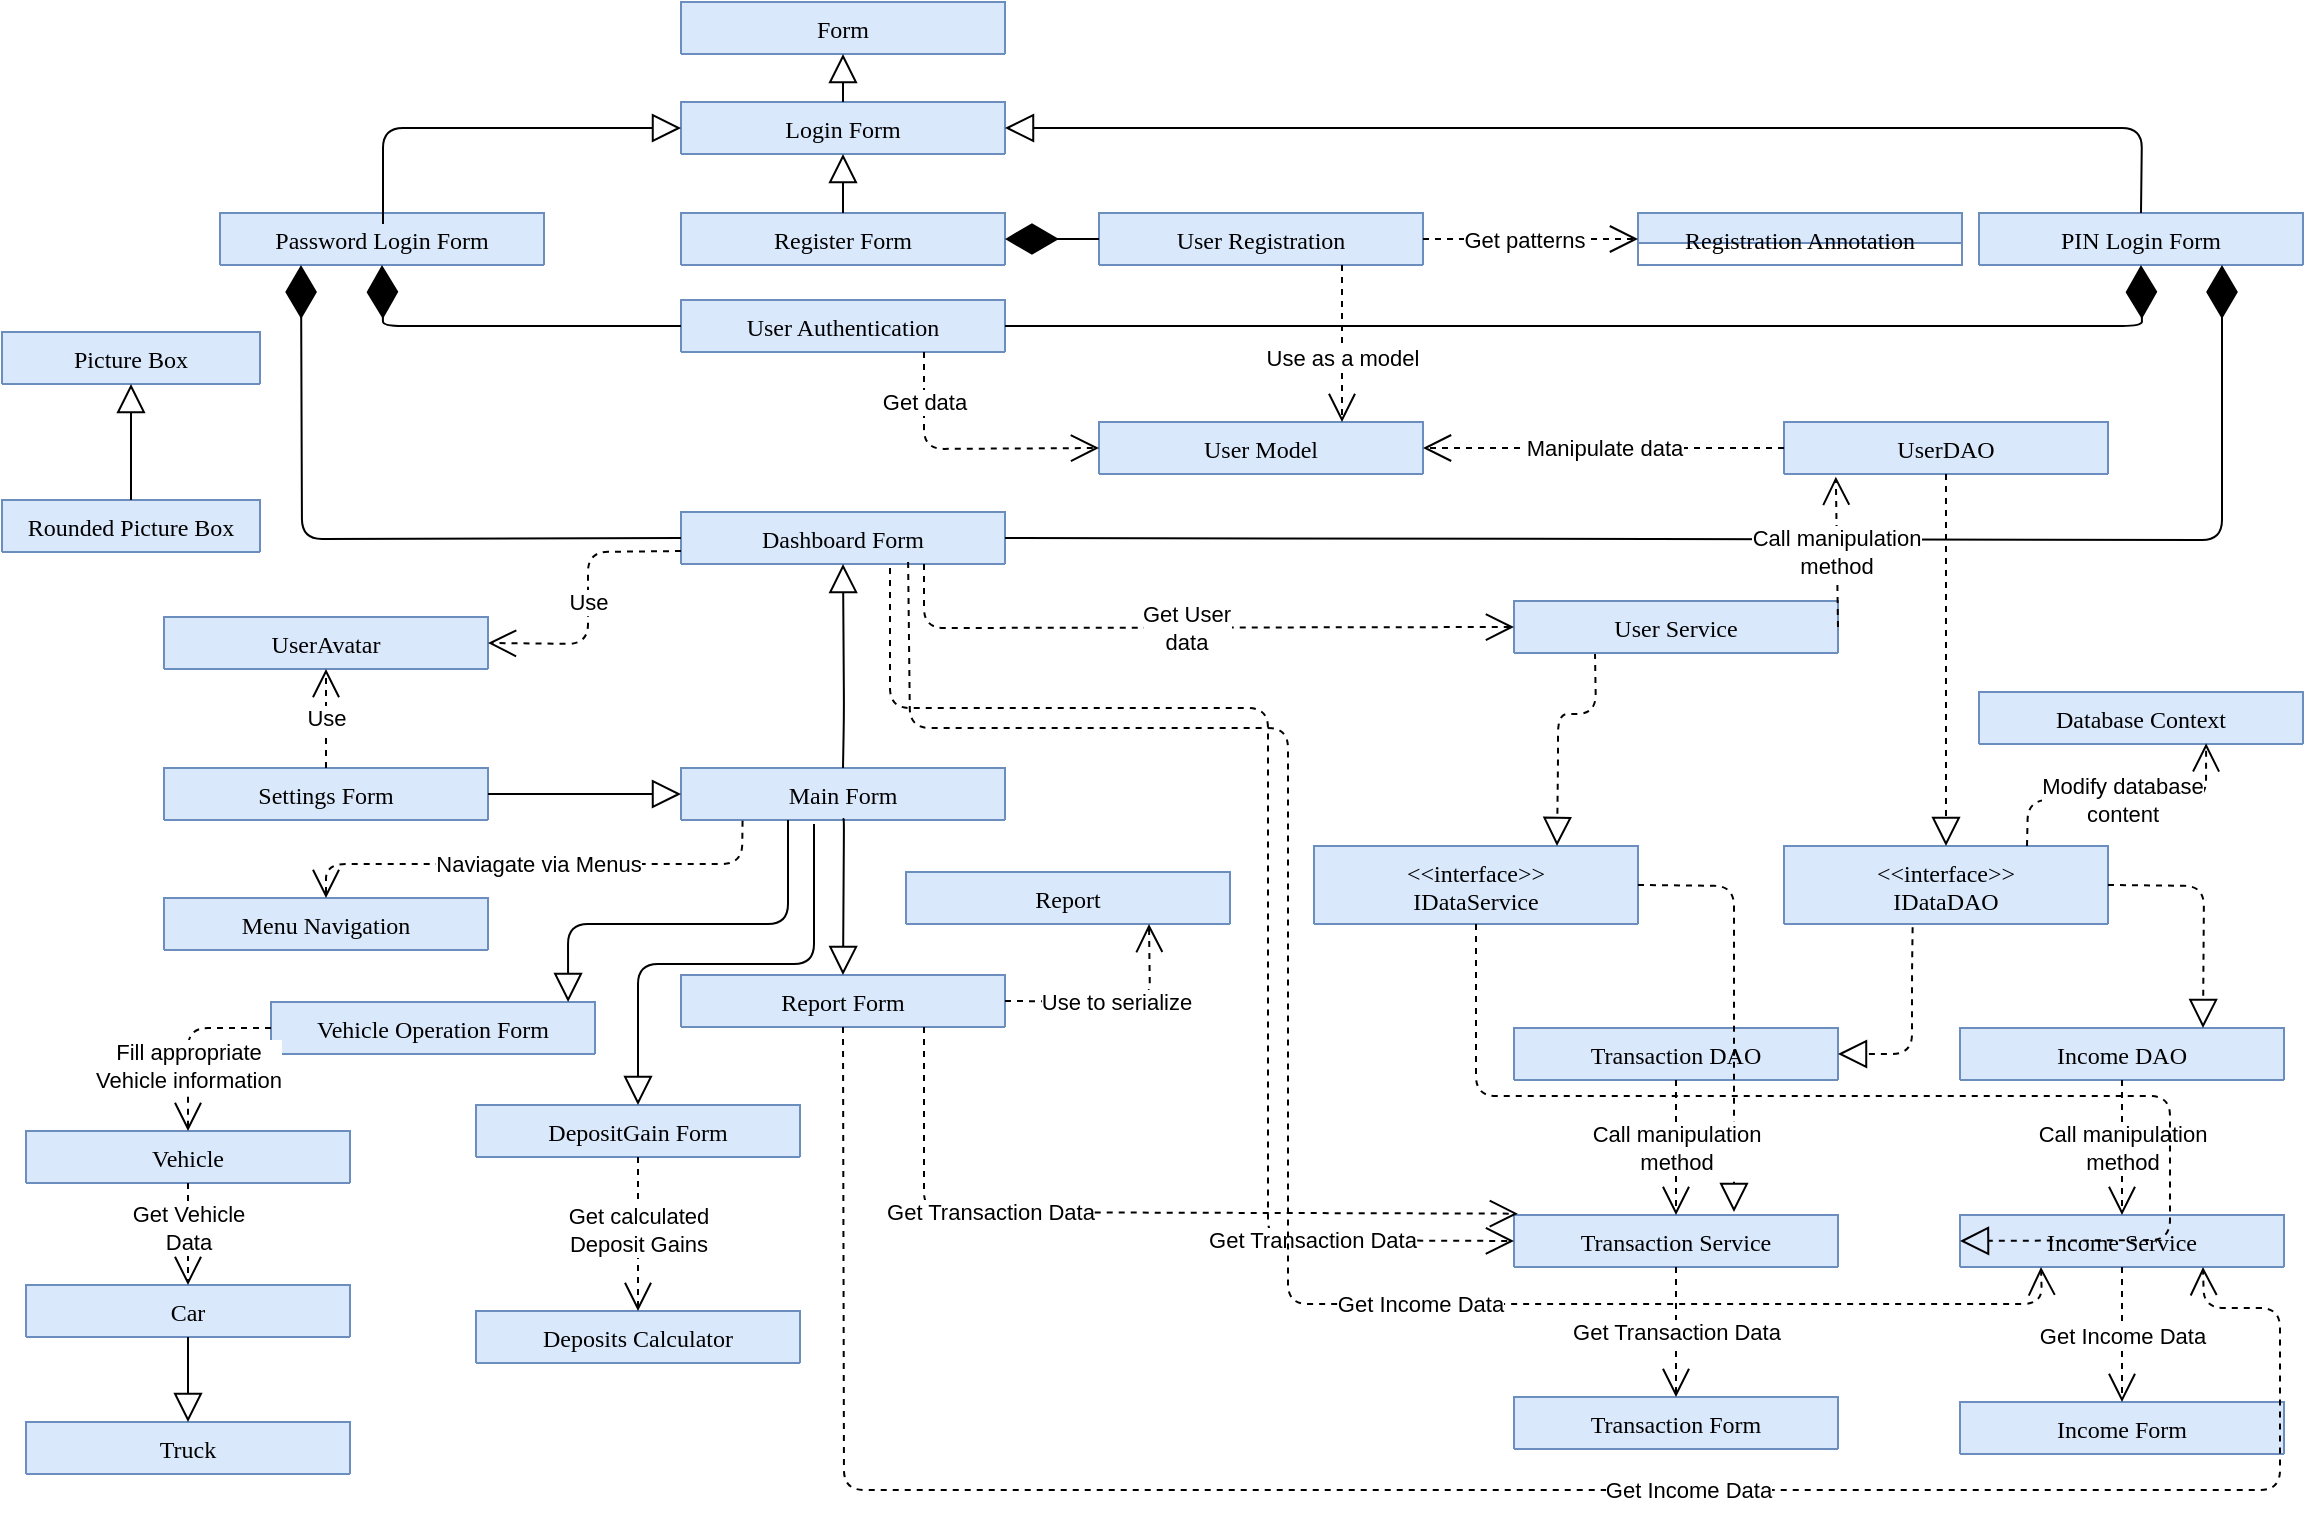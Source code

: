 <mxfile version="12.4.1" pages="1"><diagram id="Dxa8yK_26Aol2NIzPq0W" name="Page-1"><mxGraphModel dx="1309" dy="658" grid="0" gridSize="10" guides="1" tooltips="1" connect="1" arrows="1" fold="1" page="1" pageScale="1" pageWidth="1169" pageHeight="827" background="none" math="0" shadow="0"><root><mxCell id="0"/><mxCell id="1" parent="0"/><mxCell id="dP1bxnM6qx18vZVGoRmJ-5" value="Login Form" style="swimlane;fontStyle=0;align=center;verticalAlign=top;childLayout=stackLayout;horizontal=1;startSize=26;horizontalStack=0;resizeParent=1;resizeParentMax=0;resizeLast=0;collapsible=1;marginBottom=0;fontFamily=Verdana;fillColor=#dae8fc;strokeColor=#6c8ebf;fontSize=12;" parent="1" vertex="1" collapsed="1"><mxGeometry x="350.5" y="67" width="162" height="26" as="geometry"><mxRectangle x="539" y="23" width="162" height="86" as="alternateBounds"/></mxGeometry></mxCell><mxCell id="dP1bxnM6qx18vZVGoRmJ-6" value="+ field: type" style="text;strokeColor=#6c8ebf;fillColor=#dae8fc;align=left;verticalAlign=top;spacingLeft=4;spacingRight=4;overflow=hidden;rotatable=0;points=[[0,0.5],[1,0.5]];portConstraint=eastwest;fontSize=12;fontFamily=Verdana;" parent="dP1bxnM6qx18vZVGoRmJ-5" vertex="1"><mxGeometry y="26" width="162" height="26" as="geometry"/></mxCell><mxCell id="dP1bxnM6qx18vZVGoRmJ-7" value="" style="line;strokeWidth=1;fillColor=#dae8fc;align=left;verticalAlign=middle;spacingTop=-1;spacingLeft=3;spacingRight=3;rotatable=0;labelPosition=right;points=[];portConstraint=eastwest;strokeColor=#6c8ebf;fontSize=12;fontFamily=Verdana;" parent="dP1bxnM6qx18vZVGoRmJ-5" vertex="1"><mxGeometry y="52" width="162" height="8" as="geometry"/></mxCell><mxCell id="dP1bxnM6qx18vZVGoRmJ-8" value="+ method(type): type" style="text;strokeColor=#6c8ebf;fillColor=#dae8fc;align=left;verticalAlign=top;spacingLeft=4;spacingRight=4;overflow=hidden;rotatable=0;points=[[0,0.5],[1,0.5]];portConstraint=eastwest;fontSize=12;fontFamily=Verdana;" parent="dP1bxnM6qx18vZVGoRmJ-5" vertex="1"><mxGeometry y="60" width="162" height="26" as="geometry"/></mxCell><mxCell id="dP1bxnM6qx18vZVGoRmJ-9" value="Password Login Form" style="swimlane;fontStyle=0;align=center;verticalAlign=top;childLayout=stackLayout;horizontal=1;startSize=26;horizontalStack=0;resizeParent=1;resizeParentMax=0;resizeLast=0;collapsible=1;marginBottom=0;fontFamily=Verdana;fillColor=#dae8fc;strokeColor=#6c8ebf;fontSize=12;" parent="1" vertex="1" collapsed="1"><mxGeometry x="120" y="122.5" width="162" height="26" as="geometry"><mxRectangle x="336" y="164" width="162" height="86" as="alternateBounds"/></mxGeometry></mxCell><mxCell id="dP1bxnM6qx18vZVGoRmJ-10" value="+ field: type" style="text;strokeColor=#6c8ebf;fillColor=#dae8fc;align=left;verticalAlign=top;spacingLeft=4;spacingRight=4;overflow=hidden;rotatable=0;points=[[0,0.5],[1,0.5]];portConstraint=eastwest;fontSize=12;fontFamily=Garamond;" parent="dP1bxnM6qx18vZVGoRmJ-9" vertex="1"><mxGeometry y="26" width="162" height="26" as="geometry"/></mxCell><mxCell id="dP1bxnM6qx18vZVGoRmJ-11" value="" style="line;strokeWidth=1;fillColor=#dae8fc;align=left;verticalAlign=middle;spacingTop=-1;spacingLeft=3;spacingRight=3;rotatable=0;labelPosition=right;points=[];portConstraint=eastwest;strokeColor=#6c8ebf;fontSize=12;fontFamily=Garamond;" parent="dP1bxnM6qx18vZVGoRmJ-9" vertex="1"><mxGeometry y="52" width="162" height="8" as="geometry"/></mxCell><mxCell id="dP1bxnM6qx18vZVGoRmJ-12" value="+ method(type): type" style="text;strokeColor=#6c8ebf;fillColor=#dae8fc;align=left;verticalAlign=top;spacingLeft=4;spacingRight=4;overflow=hidden;rotatable=0;points=[[0,0.5],[1,0.5]];portConstraint=eastwest;fontSize=12;fontFamily=Garamond;" parent="dP1bxnM6qx18vZVGoRmJ-9" vertex="1"><mxGeometry y="60" width="162" height="26" as="geometry"/></mxCell><mxCell id="dP1bxnM6qx18vZVGoRmJ-13" value="PIN Login Form" style="swimlane;fontStyle=0;align=center;verticalAlign=top;childLayout=stackLayout;horizontal=1;startSize=26;horizontalStack=0;resizeParent=1;resizeParentMax=0;resizeLast=0;collapsible=1;marginBottom=0;fontFamily=Verdana;fillColor=#dae8fc;strokeColor=#6c8ebf;fontSize=12;" parent="1" vertex="1" collapsed="1"><mxGeometry x="999.5" y="122.5" width="162" height="26" as="geometry"><mxRectangle x="550" y="196" width="162" height="86" as="alternateBounds"/></mxGeometry></mxCell><mxCell id="dP1bxnM6qx18vZVGoRmJ-14" value="+ field: type" style="text;strokeColor=#6c8ebf;fillColor=#dae8fc;align=left;verticalAlign=top;spacingLeft=4;spacingRight=4;overflow=hidden;rotatable=0;points=[[0,0.5],[1,0.5]];portConstraint=eastwest;fontSize=12;fontFamily=Garamond;" parent="dP1bxnM6qx18vZVGoRmJ-13" vertex="1"><mxGeometry y="26" width="162" height="26" as="geometry"/></mxCell><mxCell id="dP1bxnM6qx18vZVGoRmJ-15" value="" style="line;strokeWidth=1;fillColor=#dae8fc;align=left;verticalAlign=middle;spacingTop=-1;spacingLeft=3;spacingRight=3;rotatable=0;labelPosition=right;points=[];portConstraint=eastwest;strokeColor=#6c8ebf;fontSize=12;fontFamily=Garamond;" parent="dP1bxnM6qx18vZVGoRmJ-13" vertex="1"><mxGeometry y="52" width="162" height="8" as="geometry"/></mxCell><mxCell id="dP1bxnM6qx18vZVGoRmJ-16" value="+ method(type): type" style="text;strokeColor=#6c8ebf;fillColor=#dae8fc;align=left;verticalAlign=top;spacingLeft=4;spacingRight=4;overflow=hidden;rotatable=0;points=[[0,0.5],[1,0.5]];portConstraint=eastwest;fontSize=12;fontFamily=Garamond;" parent="dP1bxnM6qx18vZVGoRmJ-13" vertex="1"><mxGeometry y="60" width="162" height="26" as="geometry"/></mxCell><mxCell id="dP1bxnM6qx18vZVGoRmJ-22" value="" style="endArrow=block;endFill=0;endSize=12;html=1;fontFamily=Verdana;fontSize=12;entryX=0;entryY=0.5;entryDx=0;entryDy=0;" parent="1" target="dP1bxnM6qx18vZVGoRmJ-5" edge="1"><mxGeometry width="160" relative="1" as="geometry"><mxPoint x="201.5" y="128" as="sourcePoint"/><mxPoint x="307.5" y="117" as="targetPoint"/><Array as="points"><mxPoint x="201.5" y="80"/></Array></mxGeometry></mxCell><mxCell id="dP1bxnM6qx18vZVGoRmJ-23" value="" style="endArrow=block;endFill=0;endSize=12;html=1;fontFamily=Verdana;fontSize=12;entryX=1;entryY=0.5;entryDx=0;entryDy=0;exitX=0.5;exitY=0;exitDx=0;exitDy=0;" parent="1" source="dP1bxnM6qx18vZVGoRmJ-13" target="dP1bxnM6qx18vZVGoRmJ-5" edge="1"><mxGeometry width="160" relative="1" as="geometry"><mxPoint x="238.5" y="218" as="sourcePoint"/><mxPoint x="401" y="103" as="targetPoint"/><Array as="points"><mxPoint x="1081" y="80"/></Array></mxGeometry></mxCell><mxCell id="dP1bxnM6qx18vZVGoRmJ-24" value="User Authentication" style="swimlane;fontStyle=0;align=center;verticalAlign=top;childLayout=stackLayout;horizontal=1;startSize=26;horizontalStack=0;resizeParent=1;resizeParentMax=0;resizeLast=0;collapsible=1;marginBottom=0;fontFamily=Verdana;fillColor=#dae8fc;strokeColor=#6c8ebf;fontSize=12;" parent="1" vertex="1" collapsed="1"><mxGeometry x="350.5" y="166" width="162" height="26" as="geometry"><mxRectangle x="336" y="164" width="162" height="86" as="alternateBounds"/></mxGeometry></mxCell><mxCell id="dP1bxnM6qx18vZVGoRmJ-25" value="+ field: type" style="text;strokeColor=#6c8ebf;fillColor=#dae8fc;align=left;verticalAlign=top;spacingLeft=4;spacingRight=4;overflow=hidden;rotatable=0;points=[[0,0.5],[1,0.5]];portConstraint=eastwest;fontSize=12;fontFamily=Garamond;" parent="dP1bxnM6qx18vZVGoRmJ-24" vertex="1"><mxGeometry y="26" width="162" height="26" as="geometry"/></mxCell><mxCell id="dP1bxnM6qx18vZVGoRmJ-26" value="" style="line;strokeWidth=1;fillColor=#dae8fc;align=left;verticalAlign=middle;spacingTop=-1;spacingLeft=3;spacingRight=3;rotatable=0;labelPosition=right;points=[];portConstraint=eastwest;strokeColor=#6c8ebf;fontSize=12;fontFamily=Garamond;" parent="dP1bxnM6qx18vZVGoRmJ-24" vertex="1"><mxGeometry y="52" width="162" height="8" as="geometry"/></mxCell><mxCell id="dP1bxnM6qx18vZVGoRmJ-27" value="+ method(type): type" style="text;strokeColor=#6c8ebf;fillColor=#dae8fc;align=left;verticalAlign=top;spacingLeft=4;spacingRight=4;overflow=hidden;rotatable=0;points=[[0,0.5],[1,0.5]];portConstraint=eastwest;fontSize=12;fontFamily=Garamond;" parent="dP1bxnM6qx18vZVGoRmJ-24" vertex="1"><mxGeometry y="60" width="162" height="26" as="geometry"/></mxCell><mxCell id="dP1bxnM6qx18vZVGoRmJ-28" value="Register Form" style="swimlane;fontStyle=0;align=center;verticalAlign=top;childLayout=stackLayout;horizontal=1;startSize=26;horizontalStack=0;resizeParent=1;resizeParentMax=0;resizeLast=0;collapsible=1;marginBottom=0;fontFamily=Verdana;fillColor=#dae8fc;strokeColor=#6c8ebf;fontSize=12;" parent="1" vertex="1" collapsed="1"><mxGeometry x="350.5" y="122.5" width="162" height="26" as="geometry"><mxRectangle x="336" y="164" width="162" height="86" as="alternateBounds"/></mxGeometry></mxCell><mxCell id="dP1bxnM6qx18vZVGoRmJ-29" value="+ field: type" style="text;strokeColor=#6c8ebf;fillColor=#dae8fc;align=left;verticalAlign=top;spacingLeft=4;spacingRight=4;overflow=hidden;rotatable=0;points=[[0,0.5],[1,0.5]];portConstraint=eastwest;fontSize=12;fontFamily=Garamond;" parent="dP1bxnM6qx18vZVGoRmJ-28" vertex="1"><mxGeometry y="26" width="162" height="26" as="geometry"/></mxCell><mxCell id="dP1bxnM6qx18vZVGoRmJ-30" value="" style="line;strokeWidth=1;fillColor=#dae8fc;align=left;verticalAlign=middle;spacingTop=-1;spacingLeft=3;spacingRight=3;rotatable=0;labelPosition=right;points=[];portConstraint=eastwest;strokeColor=#6c8ebf;fontSize=12;fontFamily=Garamond;" parent="dP1bxnM6qx18vZVGoRmJ-28" vertex="1"><mxGeometry y="52" width="162" height="8" as="geometry"/></mxCell><mxCell id="dP1bxnM6qx18vZVGoRmJ-31" value="+ method(type): type" style="text;strokeColor=#6c8ebf;fillColor=#dae8fc;align=left;verticalAlign=top;spacingLeft=4;spacingRight=4;overflow=hidden;rotatable=0;points=[[0,0.5],[1,0.5]];portConstraint=eastwest;fontSize=12;fontFamily=Garamond;" parent="dP1bxnM6qx18vZVGoRmJ-28" vertex="1"><mxGeometry y="60" width="162" height="26" as="geometry"/></mxCell><mxCell id="dP1bxnM6qx18vZVGoRmJ-32" value="User Registration" style="swimlane;fontStyle=0;align=center;verticalAlign=top;childLayout=stackLayout;horizontal=1;startSize=26;horizontalStack=0;resizeParent=1;resizeParentMax=0;resizeLast=0;collapsible=1;marginBottom=0;fontFamily=Verdana;fillColor=#dae8fc;strokeColor=#6c8ebf;fontSize=12;" parent="1" vertex="1" collapsed="1"><mxGeometry x="559.5" y="122.5" width="162" height="26" as="geometry"><mxRectangle x="336" y="164" width="162" height="86" as="alternateBounds"/></mxGeometry></mxCell><mxCell id="dP1bxnM6qx18vZVGoRmJ-33" value="+ field: type" style="text;strokeColor=#6c8ebf;fillColor=#dae8fc;align=left;verticalAlign=top;spacingLeft=4;spacingRight=4;overflow=hidden;rotatable=0;points=[[0,0.5],[1,0.5]];portConstraint=eastwest;fontSize=12;fontFamily=Garamond;" parent="dP1bxnM6qx18vZVGoRmJ-32" vertex="1"><mxGeometry y="26" width="162" height="26" as="geometry"/></mxCell><mxCell id="dP1bxnM6qx18vZVGoRmJ-34" value="" style="line;strokeWidth=1;fillColor=#dae8fc;align=left;verticalAlign=middle;spacingTop=-1;spacingLeft=3;spacingRight=3;rotatable=0;labelPosition=right;points=[];portConstraint=eastwest;strokeColor=#6c8ebf;fontSize=12;fontFamily=Garamond;" parent="dP1bxnM6qx18vZVGoRmJ-32" vertex="1"><mxGeometry y="52" width="162" height="8" as="geometry"/></mxCell><mxCell id="dP1bxnM6qx18vZVGoRmJ-35" value="+ method(type): type" style="text;strokeColor=#6c8ebf;fillColor=#dae8fc;align=left;verticalAlign=top;spacingLeft=4;spacingRight=4;overflow=hidden;rotatable=0;points=[[0,0.5],[1,0.5]];portConstraint=eastwest;fontSize=12;fontFamily=Garamond;" parent="dP1bxnM6qx18vZVGoRmJ-32" vertex="1"><mxGeometry y="60" width="162" height="26" as="geometry"/></mxCell><mxCell id="dP1bxnM6qx18vZVGoRmJ-36" value="Dashboard Form" style="swimlane;fontStyle=0;align=center;verticalAlign=top;childLayout=stackLayout;horizontal=1;startSize=26;horizontalStack=0;resizeParent=1;resizeParentMax=0;resizeLast=0;collapsible=1;marginBottom=0;fontFamily=Verdana;fillColor=#dae8fc;strokeColor=#6c8ebf;fontSize=12;" parent="1" vertex="1" collapsed="1"><mxGeometry x="350.5" y="272" width="162" height="26" as="geometry"><mxRectangle x="336" y="164" width="162" height="86" as="alternateBounds"/></mxGeometry></mxCell><mxCell id="dP1bxnM6qx18vZVGoRmJ-37" value="+ field: type" style="text;strokeColor=#6c8ebf;fillColor=#dae8fc;align=left;verticalAlign=top;spacingLeft=4;spacingRight=4;overflow=hidden;rotatable=0;points=[[0,0.5],[1,0.5]];portConstraint=eastwest;fontSize=12;fontFamily=Garamond;" parent="dP1bxnM6qx18vZVGoRmJ-36" vertex="1"><mxGeometry y="26" width="162" height="26" as="geometry"/></mxCell><mxCell id="dP1bxnM6qx18vZVGoRmJ-38" value="" style="line;strokeWidth=1;fillColor=#dae8fc;align=left;verticalAlign=middle;spacingTop=-1;spacingLeft=3;spacingRight=3;rotatable=0;labelPosition=right;points=[];portConstraint=eastwest;strokeColor=#6c8ebf;fontSize=12;fontFamily=Garamond;" parent="dP1bxnM6qx18vZVGoRmJ-36" vertex="1"><mxGeometry y="52" width="162" height="8" as="geometry"/></mxCell><mxCell id="dP1bxnM6qx18vZVGoRmJ-39" value="+ method(type): type" style="text;strokeColor=#6c8ebf;fillColor=#dae8fc;align=left;verticalAlign=top;spacingLeft=4;spacingRight=4;overflow=hidden;rotatable=0;points=[[0,0.5],[1,0.5]];portConstraint=eastwest;fontSize=12;fontFamily=Garamond;" parent="dP1bxnM6qx18vZVGoRmJ-36" vertex="1"><mxGeometry y="60" width="162" height="26" as="geometry"/></mxCell><mxCell id="U48b2bfrdxEYaogFpn2S-4" value="" style="endArrow=diamondThin;endFill=1;endSize=24;html=1;entryX=0.5;entryY=1;entryDx=0;entryDy=0;exitX=0;exitY=0.5;exitDx=0;exitDy=0;" parent="1" source="dP1bxnM6qx18vZVGoRmJ-24" target="dP1bxnM6qx18vZVGoRmJ-9" edge="1"><mxGeometry width="160" relative="1" as="geometry"><mxPoint x="306.5" y="270.5" as="sourcePoint"/><mxPoint x="282" y="179" as="targetPoint"/><Array as="points"><mxPoint x="201.5" y="179"/></Array></mxGeometry></mxCell><mxCell id="U48b2bfrdxEYaogFpn2S-5" value="" style="endArrow=diamondThin;endFill=1;endSize=24;html=1;entryX=0.5;entryY=1;entryDx=0;entryDy=0;exitX=1;exitY=0.5;exitDx=0;exitDy=0;" parent="1" source="dP1bxnM6qx18vZVGoRmJ-24" target="dP1bxnM6qx18vZVGoRmJ-13" edge="1"><mxGeometry width="160" relative="1" as="geometry"><mxPoint x="436.5" y="267.5" as="sourcePoint"/><mxPoint x="581" y="179" as="targetPoint"/><Array as="points"><mxPoint x="1081" y="179"/></Array></mxGeometry></mxCell><mxCell id="U48b2bfrdxEYaogFpn2S-8" value="" style="endArrow=block;endFill=0;endSize=12;html=1;fontFamily=Verdana;fontSize=12;entryX=0.5;entryY=1;entryDx=0;entryDy=0;exitX=0.5;exitY=0;exitDx=0;exitDy=0;" parent="1" source="dP1bxnM6qx18vZVGoRmJ-28" target="dP1bxnM6qx18vZVGoRmJ-5" edge="1"><mxGeometry width="160" relative="1" as="geometry"><mxPoint x="211" y="132.5" as="sourcePoint"/><mxPoint x="360.5" y="90" as="targetPoint"/><Array as="points"/></mxGeometry></mxCell><mxCell id="U48b2bfrdxEYaogFpn2S-9" value="" style="endArrow=diamondThin;endFill=1;endSize=24;html=1;entryX=1;entryY=0.5;entryDx=0;entryDy=0;exitX=0;exitY=0.5;exitDx=0;exitDy=0;" parent="1" source="dP1bxnM6qx18vZVGoRmJ-32" target="dP1bxnM6qx18vZVGoRmJ-28" edge="1"><mxGeometry width="160" relative="1" as="geometry"><mxPoint x="386.5" y="319" as="sourcePoint"/><mxPoint x="546.5" y="319" as="targetPoint"/></mxGeometry></mxCell><mxCell id="EYVHdsPyZ8nEJPAtvKlZ-1" value="Form&#10;" style="swimlane;fontStyle=0;align=center;verticalAlign=top;childLayout=stackLayout;horizontal=1;startSize=26;horizontalStack=0;resizeParent=1;resizeParentMax=0;resizeLast=0;collapsible=1;marginBottom=0;fontFamily=Verdana;fillColor=#dae8fc;strokeColor=#6c8ebf;fontSize=12;" parent="1" vertex="1" collapsed="1"><mxGeometry x="350.5" y="17" width="162" height="26" as="geometry"><mxRectangle x="539" y="23" width="162" height="86" as="alternateBounds"/></mxGeometry></mxCell><mxCell id="EYVHdsPyZ8nEJPAtvKlZ-2" value="+ field: type" style="text;strokeColor=#6c8ebf;fillColor=#dae8fc;align=left;verticalAlign=top;spacingLeft=4;spacingRight=4;overflow=hidden;rotatable=0;points=[[0,0.5],[1,0.5]];portConstraint=eastwest;fontSize=12;fontFamily=Verdana;" parent="EYVHdsPyZ8nEJPAtvKlZ-1" vertex="1"><mxGeometry y="26" width="162" height="26" as="geometry"/></mxCell><mxCell id="EYVHdsPyZ8nEJPAtvKlZ-3" value="" style="line;strokeWidth=1;fillColor=#dae8fc;align=left;verticalAlign=middle;spacingTop=-1;spacingLeft=3;spacingRight=3;rotatable=0;labelPosition=right;points=[];portConstraint=eastwest;strokeColor=#6c8ebf;fontSize=12;fontFamily=Verdana;" parent="EYVHdsPyZ8nEJPAtvKlZ-1" vertex="1"><mxGeometry y="52" width="162" height="8" as="geometry"/></mxCell><mxCell id="EYVHdsPyZ8nEJPAtvKlZ-4" value="+ method(type): type" style="text;strokeColor=#6c8ebf;fillColor=#dae8fc;align=left;verticalAlign=top;spacingLeft=4;spacingRight=4;overflow=hidden;rotatable=0;points=[[0,0.5],[1,0.5]];portConstraint=eastwest;fontSize=12;fontFamily=Verdana;" parent="EYVHdsPyZ8nEJPAtvKlZ-1" vertex="1"><mxGeometry y="60" width="162" height="26" as="geometry"/></mxCell><mxCell id="EYVHdsPyZ8nEJPAtvKlZ-6" value="" style="endArrow=block;endFill=0;endSize=12;html=1;fontFamily=Verdana;fontSize=12;entryX=0.5;entryY=1;entryDx=0;entryDy=0;exitX=0.5;exitY=0;exitDx=0;exitDy=0;" parent="1" source="dP1bxnM6qx18vZVGoRmJ-5" target="EYVHdsPyZ8nEJPAtvKlZ-1" edge="1"><mxGeometry width="160" relative="1" as="geometry"><mxPoint x="441.5" y="132.5" as="sourcePoint"/><mxPoint x="441.5" y="103" as="targetPoint"/><Array as="points"/></mxGeometry></mxCell><mxCell id="EYVHdsPyZ8nEJPAtvKlZ-7" value="User Model" style="swimlane;fontStyle=0;align=center;verticalAlign=top;childLayout=stackLayout;horizontal=1;startSize=26;horizontalStack=0;resizeParent=1;resizeParentMax=0;resizeLast=0;collapsible=1;marginBottom=0;fontFamily=Verdana;fillColor=#dae8fc;strokeColor=#6c8ebf;fontSize=12;" parent="1" vertex="1" collapsed="1"><mxGeometry x="559.5" y="227" width="162" height="26" as="geometry"><mxRectangle x="539" y="23" width="162" height="86" as="alternateBounds"/></mxGeometry></mxCell><mxCell id="EYVHdsPyZ8nEJPAtvKlZ-8" value="+ field: type" style="text;strokeColor=#6c8ebf;fillColor=#dae8fc;align=left;verticalAlign=top;spacingLeft=4;spacingRight=4;overflow=hidden;rotatable=0;points=[[0,0.5],[1,0.5]];portConstraint=eastwest;fontSize=12;fontFamily=Verdana;" parent="EYVHdsPyZ8nEJPAtvKlZ-7" vertex="1"><mxGeometry y="26" width="162" height="26" as="geometry"/></mxCell><mxCell id="EYVHdsPyZ8nEJPAtvKlZ-9" value="" style="line;strokeWidth=1;fillColor=#dae8fc;align=left;verticalAlign=middle;spacingTop=-1;spacingLeft=3;spacingRight=3;rotatable=0;labelPosition=right;points=[];portConstraint=eastwest;strokeColor=#6c8ebf;fontSize=12;fontFamily=Verdana;" parent="EYVHdsPyZ8nEJPAtvKlZ-7" vertex="1"><mxGeometry y="52" width="162" height="8" as="geometry"/></mxCell><mxCell id="EYVHdsPyZ8nEJPAtvKlZ-10" value="+ method(type): type" style="text;strokeColor=#6c8ebf;fillColor=#dae8fc;align=left;verticalAlign=top;spacingLeft=4;spacingRight=4;overflow=hidden;rotatable=0;points=[[0,0.5],[1,0.5]];portConstraint=eastwest;fontSize=12;fontFamily=Verdana;" parent="EYVHdsPyZ8nEJPAtvKlZ-7" vertex="1"><mxGeometry y="60" width="162" height="26" as="geometry"/></mxCell><mxCell id="EYVHdsPyZ8nEJPAtvKlZ-11" value="Use as a model" style="endArrow=open;endSize=12;dashed=1;html=1;exitX=0.75;exitY=1;exitDx=0;exitDy=0;entryX=0.75;entryY=0;entryDx=0;entryDy=0;" parent="1" source="dP1bxnM6qx18vZVGoRmJ-32" target="EYVHdsPyZ8nEJPAtvKlZ-7" edge="1"><mxGeometry x="0.172" width="160" relative="1" as="geometry"><mxPoint x="276" y="317.5" as="sourcePoint"/><mxPoint x="436" y="317.5" as="targetPoint"/><mxPoint as="offset"/></mxGeometry></mxCell><mxCell id="EYVHdsPyZ8nEJPAtvKlZ-12" value="Get data" style="endArrow=open;endSize=12;dashed=1;html=1;entryX=0;entryY=0.5;entryDx=0;entryDy=0;exitX=0.75;exitY=1;exitDx=0;exitDy=0;" parent="1" source="dP1bxnM6qx18vZVGoRmJ-24" target="EYVHdsPyZ8nEJPAtvKlZ-7" edge="1"><mxGeometry x="-0.64" width="160" relative="1" as="geometry"><mxPoint x="415" y="263.5" as="sourcePoint"/><mxPoint x="575" y="263.5" as="targetPoint"/><Array as="points"><mxPoint x="472" y="240.5"/></Array><mxPoint as="offset"/></mxGeometry></mxCell><mxCell id="EYVHdsPyZ8nEJPAtvKlZ-15" value="" style="endArrow=diamondThin;endFill=1;endSize=24;html=1;entryX=0.25;entryY=1;entryDx=0;entryDy=0;exitX=0;exitY=0.5;exitDx=0;exitDy=0;" parent="1" source="dP1bxnM6qx18vZVGoRmJ-36" target="dP1bxnM6qx18vZVGoRmJ-9" edge="1"><mxGeometry width="160" relative="1" as="geometry"><mxPoint x="61" y="300.5" as="sourcePoint"/><mxPoint x="129" y="385.5" as="targetPoint"/><Array as="points"><mxPoint x="161" y="285.5"/></Array></mxGeometry></mxCell><mxCell id="EYVHdsPyZ8nEJPAtvKlZ-16" value="" style="endArrow=diamondThin;endFill=1;endSize=24;html=1;entryX=0.75;entryY=1;entryDx=0;entryDy=0;exitX=1;exitY=0.5;exitDx=0;exitDy=0;" parent="1" source="dP1bxnM6qx18vZVGoRmJ-36" target="dP1bxnM6qx18vZVGoRmJ-13" edge="1"><mxGeometry width="160" relative="1" as="geometry"><mxPoint x="706" y="431.5" as="sourcePoint"/><mxPoint x="582" y="312.5" as="targetPoint"/><Array as="points"><mxPoint x="1121" y="286"/></Array></mxGeometry></mxCell><mxCell id="EYVHdsPyZ8nEJPAtvKlZ-17" value="Database Context" style="swimlane;fontStyle=0;align=center;verticalAlign=top;childLayout=stackLayout;horizontal=1;startSize=26;horizontalStack=0;resizeParent=1;resizeParentMax=0;resizeLast=0;collapsible=1;marginBottom=0;fontFamily=Verdana;fillColor=#dae8fc;strokeColor=#6c8ebf;fontSize=12;" parent="1" vertex="1" collapsed="1"><mxGeometry x="999.5" y="362" width="162" height="26" as="geometry"><mxRectangle x="539" y="23" width="162" height="86" as="alternateBounds"/></mxGeometry></mxCell><mxCell id="EYVHdsPyZ8nEJPAtvKlZ-18" value="+ field: type" style="text;strokeColor=#6c8ebf;fillColor=#dae8fc;align=left;verticalAlign=top;spacingLeft=4;spacingRight=4;overflow=hidden;rotatable=0;points=[[0,0.5],[1,0.5]];portConstraint=eastwest;fontSize=12;fontFamily=Verdana;" parent="EYVHdsPyZ8nEJPAtvKlZ-17" vertex="1"><mxGeometry y="26" width="162" height="26" as="geometry"/></mxCell><mxCell id="EYVHdsPyZ8nEJPAtvKlZ-19" value="" style="line;strokeWidth=1;fillColor=#dae8fc;align=left;verticalAlign=middle;spacingTop=-1;spacingLeft=3;spacingRight=3;rotatable=0;labelPosition=right;points=[];portConstraint=eastwest;strokeColor=#6c8ebf;fontSize=12;fontFamily=Verdana;" parent="EYVHdsPyZ8nEJPAtvKlZ-17" vertex="1"><mxGeometry y="52" width="162" height="8" as="geometry"/></mxCell><mxCell id="EYVHdsPyZ8nEJPAtvKlZ-20" value="+ method(type): type" style="text;strokeColor=#6c8ebf;fillColor=#dae8fc;align=left;verticalAlign=top;spacingLeft=4;spacingRight=4;overflow=hidden;rotatable=0;points=[[0,0.5],[1,0.5]];portConstraint=eastwest;fontSize=12;fontFamily=Verdana;" parent="EYVHdsPyZ8nEJPAtvKlZ-17" vertex="1"><mxGeometry y="60" width="162" height="26" as="geometry"/></mxCell><mxCell id="EYVHdsPyZ8nEJPAtvKlZ-21" value="Rounded Picture Box" style="swimlane;fontStyle=0;align=center;verticalAlign=top;childLayout=stackLayout;horizontal=1;startSize=26;horizontalStack=0;resizeParent=1;resizeParentMax=0;resizeLast=0;collapsible=1;marginBottom=0;fontFamily=Verdana;fillColor=#dae8fc;strokeColor=#6c8ebf;fontSize=12;" parent="1" vertex="1" collapsed="1"><mxGeometry x="11" y="266" width="129" height="26" as="geometry"><mxRectangle x="539" y="23" width="162" height="86" as="alternateBounds"/></mxGeometry></mxCell><mxCell id="EYVHdsPyZ8nEJPAtvKlZ-22" value="+ field: type" style="text;strokeColor=#6c8ebf;fillColor=#dae8fc;align=left;verticalAlign=top;spacingLeft=4;spacingRight=4;overflow=hidden;rotatable=0;points=[[0,0.5],[1,0.5]];portConstraint=eastwest;fontSize=12;fontFamily=Verdana;" parent="EYVHdsPyZ8nEJPAtvKlZ-21" vertex="1"><mxGeometry y="26" width="129" height="26" as="geometry"/></mxCell><mxCell id="EYVHdsPyZ8nEJPAtvKlZ-23" value="" style="line;strokeWidth=1;fillColor=#dae8fc;align=left;verticalAlign=middle;spacingTop=-1;spacingLeft=3;spacingRight=3;rotatable=0;labelPosition=right;points=[];portConstraint=eastwest;strokeColor=#6c8ebf;fontSize=12;fontFamily=Verdana;" parent="EYVHdsPyZ8nEJPAtvKlZ-21" vertex="1"><mxGeometry y="52" width="129" height="8" as="geometry"/></mxCell><mxCell id="EYVHdsPyZ8nEJPAtvKlZ-24" value="+ method(type): type" style="text;strokeColor=#6c8ebf;fillColor=#dae8fc;align=left;verticalAlign=top;spacingLeft=4;spacingRight=4;overflow=hidden;rotatable=0;points=[[0,0.5],[1,0.5]];portConstraint=eastwest;fontSize=12;fontFamily=Verdana;" parent="EYVHdsPyZ8nEJPAtvKlZ-21" vertex="1"><mxGeometry y="60" width="129" height="26" as="geometry"/></mxCell><mxCell id="EYVHdsPyZ8nEJPAtvKlZ-25" value="Picture Box" style="swimlane;fontStyle=0;align=center;verticalAlign=top;childLayout=stackLayout;horizontal=1;startSize=26;horizontalStack=0;resizeParent=1;resizeParentMax=0;resizeLast=0;collapsible=1;marginBottom=0;fontFamily=Verdana;fillColor=#dae8fc;strokeColor=#6c8ebf;fontSize=12;" parent="1" vertex="1" collapsed="1"><mxGeometry x="11" y="182" width="129" height="26" as="geometry"><mxRectangle x="539" y="23" width="162" height="86" as="alternateBounds"/></mxGeometry></mxCell><mxCell id="EYVHdsPyZ8nEJPAtvKlZ-26" value="+ field: type" style="text;strokeColor=#6c8ebf;fillColor=#dae8fc;align=left;verticalAlign=top;spacingLeft=4;spacingRight=4;overflow=hidden;rotatable=0;points=[[0,0.5],[1,0.5]];portConstraint=eastwest;fontSize=12;fontFamily=Verdana;" parent="EYVHdsPyZ8nEJPAtvKlZ-25" vertex="1"><mxGeometry y="26" width="129" height="26" as="geometry"/></mxCell><mxCell id="EYVHdsPyZ8nEJPAtvKlZ-27" value="" style="line;strokeWidth=1;fillColor=#dae8fc;align=left;verticalAlign=middle;spacingTop=-1;spacingLeft=3;spacingRight=3;rotatable=0;labelPosition=right;points=[];portConstraint=eastwest;strokeColor=#6c8ebf;fontSize=12;fontFamily=Verdana;" parent="EYVHdsPyZ8nEJPAtvKlZ-25" vertex="1"><mxGeometry y="52" width="129" height="8" as="geometry"/></mxCell><mxCell id="EYVHdsPyZ8nEJPAtvKlZ-28" value="+ method(type): type" style="text;strokeColor=#6c8ebf;fillColor=#dae8fc;align=left;verticalAlign=top;spacingLeft=4;spacingRight=4;overflow=hidden;rotatable=0;points=[[0,0.5],[1,0.5]];portConstraint=eastwest;fontSize=12;fontFamily=Verdana;" parent="EYVHdsPyZ8nEJPAtvKlZ-25" vertex="1"><mxGeometry y="60" width="129" height="26" as="geometry"/></mxCell><mxCell id="EYVHdsPyZ8nEJPAtvKlZ-29" value="" style="endArrow=block;endFill=0;endSize=12;html=1;fontFamily=Verdana;fontSize=12;entryX=0.5;entryY=1;entryDx=0;entryDy=0;exitX=0.5;exitY=0;exitDx=0;exitDy=0;" parent="1" source="EYVHdsPyZ8nEJPAtvKlZ-21" target="EYVHdsPyZ8nEJPAtvKlZ-25" edge="1"><mxGeometry width="160" relative="1" as="geometry"><mxPoint x="614.5" y="-83.5" as="sourcePoint"/><mxPoint x="614.5" y="-107.5" as="targetPoint"/><Array as="points"/></mxGeometry></mxCell><mxCell id="EYVHdsPyZ8nEJPAtvKlZ-30" value="&lt;&lt;interface&gt;&gt;&#10;IDataService" style="swimlane;fontStyle=0;align=center;verticalAlign=top;childLayout=stackLayout;horizontal=1;startSize=44;horizontalStack=0;resizeParent=1;resizeParentMax=0;resizeLast=0;collapsible=1;marginBottom=0;fontFamily=Verdana;fillColor=#dae8fc;strokeColor=#6c8ebf;fontSize=12;" parent="1" vertex="1" collapsed="1"><mxGeometry x="667" y="439" width="162" height="39" as="geometry"><mxRectangle x="410" y="337" width="162" height="104" as="alternateBounds"/></mxGeometry></mxCell><mxCell id="EYVHdsPyZ8nEJPAtvKlZ-31" value="+ field: type" style="text;strokeColor=#6c8ebf;fillColor=#dae8fc;align=left;verticalAlign=top;spacingLeft=4;spacingRight=4;overflow=hidden;rotatable=0;points=[[0,0.5],[1,0.5]];portConstraint=eastwest;fontSize=12;fontFamily=Verdana;" parent="EYVHdsPyZ8nEJPAtvKlZ-30" vertex="1"><mxGeometry y="39" width="162" height="26" as="geometry"/></mxCell><mxCell id="EYVHdsPyZ8nEJPAtvKlZ-32" value="" style="line;strokeWidth=1;fillColor=#dae8fc;align=left;verticalAlign=middle;spacingTop=-1;spacingLeft=3;spacingRight=3;rotatable=0;labelPosition=right;points=[];portConstraint=eastwest;strokeColor=#6c8ebf;fontSize=12;fontFamily=Verdana;" parent="EYVHdsPyZ8nEJPAtvKlZ-30" vertex="1"><mxGeometry y="65" width="162" height="8" as="geometry"/></mxCell><mxCell id="EYVHdsPyZ8nEJPAtvKlZ-33" value="+ method(type): type" style="text;strokeColor=#6c8ebf;fillColor=#dae8fc;align=left;verticalAlign=top;spacingLeft=4;spacingRight=4;overflow=hidden;rotatable=0;points=[[0,0.5],[1,0.5]];portConstraint=eastwest;fontSize=12;fontFamily=Verdana;" parent="EYVHdsPyZ8nEJPAtvKlZ-30" vertex="1"><mxGeometry y="73" width="162" height="26" as="geometry"/></mxCell><mxCell id="EYVHdsPyZ8nEJPAtvKlZ-34" value="" style="endArrow=block;dashed=1;endFill=0;endSize=12;html=1;entryX=0.75;entryY=0;entryDx=0;entryDy=0;exitX=0.25;exitY=1;exitDx=0;exitDy=0;" parent="1" source="EYVHdsPyZ8nEJPAtvKlZ-35" target="EYVHdsPyZ8nEJPAtvKlZ-30" edge="1"><mxGeometry width="160" relative="1" as="geometry"><mxPoint x="144" y="419.5" as="sourcePoint"/><mxPoint x="304" y="419.5" as="targetPoint"/><Array as="points"><mxPoint x="808" y="373"/><mxPoint x="789" y="373"/><mxPoint x="789" y="397"/></Array></mxGeometry></mxCell><mxCell id="EYVHdsPyZ8nEJPAtvKlZ-35" value="User Service" style="swimlane;fontStyle=0;align=center;verticalAlign=top;childLayout=stackLayout;horizontal=1;startSize=26;horizontalStack=0;resizeParent=1;resizeParentMax=0;resizeLast=0;collapsible=1;marginBottom=0;fontFamily=Verdana;fillColor=#dae8fc;strokeColor=#6c8ebf;fontSize=12;" parent="1" vertex="1" collapsed="1"><mxGeometry x="767" y="316.5" width="162" height="26" as="geometry"><mxRectangle x="539" y="23" width="162" height="86" as="alternateBounds"/></mxGeometry></mxCell><mxCell id="EYVHdsPyZ8nEJPAtvKlZ-36" value="+ field: type" style="text;strokeColor=#6c8ebf;fillColor=#dae8fc;align=left;verticalAlign=top;spacingLeft=4;spacingRight=4;overflow=hidden;rotatable=0;points=[[0,0.5],[1,0.5]];portConstraint=eastwest;fontSize=12;fontFamily=Verdana;" parent="EYVHdsPyZ8nEJPAtvKlZ-35" vertex="1"><mxGeometry y="26" width="162" height="26" as="geometry"/></mxCell><mxCell id="EYVHdsPyZ8nEJPAtvKlZ-37" value="" style="line;strokeWidth=1;fillColor=#dae8fc;align=left;verticalAlign=middle;spacingTop=-1;spacingLeft=3;spacingRight=3;rotatable=0;labelPosition=right;points=[];portConstraint=eastwest;strokeColor=#6c8ebf;fontSize=12;fontFamily=Verdana;" parent="EYVHdsPyZ8nEJPAtvKlZ-35" vertex="1"><mxGeometry y="52" width="162" height="8" as="geometry"/></mxCell><mxCell id="EYVHdsPyZ8nEJPAtvKlZ-38" value="+ method(type): type" style="text;strokeColor=#6c8ebf;fillColor=#dae8fc;align=left;verticalAlign=top;spacingLeft=4;spacingRight=4;overflow=hidden;rotatable=0;points=[[0,0.5],[1,0.5]];portConstraint=eastwest;fontSize=12;fontFamily=Verdana;" parent="EYVHdsPyZ8nEJPAtvKlZ-35" vertex="1"><mxGeometry y="60" width="162" height="26" as="geometry"/></mxCell><mxCell id="EYVHdsPyZ8nEJPAtvKlZ-39" value="UserAvatar" style="swimlane;fontStyle=0;align=center;verticalAlign=top;childLayout=stackLayout;horizontal=1;startSize=26;horizontalStack=0;resizeParent=1;resizeParentMax=0;resizeLast=0;collapsible=1;marginBottom=0;fontFamily=Verdana;fillColor=#dae8fc;strokeColor=#6c8ebf;fontSize=12;" parent="1" vertex="1" collapsed="1"><mxGeometry x="92" y="324.5" width="162" height="26" as="geometry"><mxRectangle x="539" y="23" width="162" height="86" as="alternateBounds"/></mxGeometry></mxCell><mxCell id="EYVHdsPyZ8nEJPAtvKlZ-40" value="+ field: type" style="text;strokeColor=#6c8ebf;fillColor=#dae8fc;align=left;verticalAlign=top;spacingLeft=4;spacingRight=4;overflow=hidden;rotatable=0;points=[[0,0.5],[1,0.5]];portConstraint=eastwest;fontSize=12;fontFamily=Verdana;" parent="EYVHdsPyZ8nEJPAtvKlZ-39" vertex="1"><mxGeometry y="26" width="162" height="26" as="geometry"/></mxCell><mxCell id="EYVHdsPyZ8nEJPAtvKlZ-41" value="" style="line;strokeWidth=1;fillColor=#dae8fc;align=left;verticalAlign=middle;spacingTop=-1;spacingLeft=3;spacingRight=3;rotatable=0;labelPosition=right;points=[];portConstraint=eastwest;strokeColor=#6c8ebf;fontSize=12;fontFamily=Verdana;" parent="EYVHdsPyZ8nEJPAtvKlZ-39" vertex="1"><mxGeometry y="52" width="162" height="8" as="geometry"/></mxCell><mxCell id="EYVHdsPyZ8nEJPAtvKlZ-42" value="+ method(type): type" style="text;strokeColor=#6c8ebf;fillColor=#dae8fc;align=left;verticalAlign=top;spacingLeft=4;spacingRight=4;overflow=hidden;rotatable=0;points=[[0,0.5],[1,0.5]];portConstraint=eastwest;fontSize=12;fontFamily=Verdana;" parent="EYVHdsPyZ8nEJPAtvKlZ-39" vertex="1"><mxGeometry y="60" width="162" height="26" as="geometry"/></mxCell><mxCell id="EYVHdsPyZ8nEJPAtvKlZ-43" value="Use" style="endArrow=open;endSize=12;dashed=1;html=1;exitX=0;exitY=0.75;exitDx=0;exitDy=0;entryX=1;entryY=0.5;entryDx=0;entryDy=0;" parent="1" source="dP1bxnM6qx18vZVGoRmJ-36" target="EYVHdsPyZ8nEJPAtvKlZ-39" edge="1"><mxGeometry width="160" relative="1" as="geometry"><mxPoint x="417" y="395.5" as="sourcePoint"/><mxPoint x="577" y="395.5" as="targetPoint"/><Array as="points"><mxPoint x="304" y="292"/><mxPoint x="304" y="338"/></Array></mxGeometry></mxCell><mxCell id="vsh4oLZ5DAt3dJ47CxEE-1" value="&lt;&lt;interface&gt;&gt;&#10;IDataDAO" style="swimlane;fontStyle=0;align=center;verticalAlign=top;childLayout=stackLayout;horizontal=1;startSize=44;horizontalStack=0;resizeParent=1;resizeParentMax=0;resizeLast=0;collapsible=1;marginBottom=0;fontFamily=Verdana;fillColor=#dae8fc;strokeColor=#6c8ebf;fontSize=12;" parent="1" vertex="1" collapsed="1"><mxGeometry x="902" y="439" width="162" height="39" as="geometry"><mxRectangle x="410" y="337" width="162" height="104" as="alternateBounds"/></mxGeometry></mxCell><mxCell id="vsh4oLZ5DAt3dJ47CxEE-2" value="+ field: type" style="text;strokeColor=#6c8ebf;fillColor=#dae8fc;align=left;verticalAlign=top;spacingLeft=4;spacingRight=4;overflow=hidden;rotatable=0;points=[[0,0.5],[1,0.5]];portConstraint=eastwest;fontSize=12;fontFamily=Verdana;" parent="vsh4oLZ5DAt3dJ47CxEE-1" vertex="1"><mxGeometry y="39" width="162" height="26" as="geometry"/></mxCell><mxCell id="vsh4oLZ5DAt3dJ47CxEE-3" value="" style="line;strokeWidth=1;fillColor=#dae8fc;align=left;verticalAlign=middle;spacingTop=-1;spacingLeft=3;spacingRight=3;rotatable=0;labelPosition=right;points=[];portConstraint=eastwest;strokeColor=#6c8ebf;fontSize=12;fontFamily=Verdana;" parent="vsh4oLZ5DAt3dJ47CxEE-1" vertex="1"><mxGeometry y="65" width="162" height="8" as="geometry"/></mxCell><mxCell id="vsh4oLZ5DAt3dJ47CxEE-4" value="+ method(type): type" style="text;strokeColor=#6c8ebf;fillColor=#dae8fc;align=left;verticalAlign=top;spacingLeft=4;spacingRight=4;overflow=hidden;rotatable=0;points=[[0,0.5],[1,0.5]];portConstraint=eastwest;fontSize=12;fontFamily=Verdana;" parent="vsh4oLZ5DAt3dJ47CxEE-1" vertex="1"><mxGeometry y="73" width="162" height="26" as="geometry"/></mxCell><mxCell id="vsh4oLZ5DAt3dJ47CxEE-5" value="UserDAO" style="swimlane;fontStyle=0;align=center;verticalAlign=top;childLayout=stackLayout;horizontal=1;startSize=26;horizontalStack=0;resizeParent=1;resizeParentMax=0;resizeLast=0;collapsible=1;marginBottom=0;fontFamily=Verdana;fillColor=#dae8fc;strokeColor=#6c8ebf;fontSize=12;" parent="1" vertex="1" collapsed="1"><mxGeometry x="902" y="227" width="162" height="26" as="geometry"><mxRectangle x="539" y="23" width="162" height="86" as="alternateBounds"/></mxGeometry></mxCell><mxCell id="vsh4oLZ5DAt3dJ47CxEE-6" value="+ field: type" style="text;strokeColor=#6c8ebf;fillColor=#dae8fc;align=left;verticalAlign=top;spacingLeft=4;spacingRight=4;overflow=hidden;rotatable=0;points=[[0,0.5],[1,0.5]];portConstraint=eastwest;fontSize=12;fontFamily=Verdana;" parent="vsh4oLZ5DAt3dJ47CxEE-5" vertex="1"><mxGeometry y="26" width="162" height="26" as="geometry"/></mxCell><mxCell id="vsh4oLZ5DAt3dJ47CxEE-7" value="" style="line;strokeWidth=1;fillColor=#dae8fc;align=left;verticalAlign=middle;spacingTop=-1;spacingLeft=3;spacingRight=3;rotatable=0;labelPosition=right;points=[];portConstraint=eastwest;strokeColor=#6c8ebf;fontSize=12;fontFamily=Verdana;" parent="vsh4oLZ5DAt3dJ47CxEE-5" vertex="1"><mxGeometry y="52" width="162" height="8" as="geometry"/></mxCell><mxCell id="vsh4oLZ5DAt3dJ47CxEE-8" value="+ method(type): type" style="text;strokeColor=#6c8ebf;fillColor=#dae8fc;align=left;verticalAlign=top;spacingLeft=4;spacingRight=4;overflow=hidden;rotatable=0;points=[[0,0.5],[1,0.5]];portConstraint=eastwest;fontSize=12;fontFamily=Verdana;" parent="vsh4oLZ5DAt3dJ47CxEE-5" vertex="1"><mxGeometry y="60" width="162" height="26" as="geometry"/></mxCell><mxCell id="vsh4oLZ5DAt3dJ47CxEE-9" value="" style="endArrow=block;dashed=1;endFill=0;endSize=12;html=1;entryX=0.5;entryY=0;entryDx=0;entryDy=0;exitX=0.5;exitY=1;exitDx=0;exitDy=0;" parent="1" source="vsh4oLZ5DAt3dJ47CxEE-5" target="vsh4oLZ5DAt3dJ47CxEE-1" edge="1"><mxGeometry width="160" relative="1" as="geometry"><mxPoint x="367" y="570.5" as="sourcePoint"/><mxPoint x="318" y="388.5" as="targetPoint"/><Array as="points"/></mxGeometry></mxCell><mxCell id="vsh4oLZ5DAt3dJ47CxEE-10" value="Call manipulation&lt;br&gt;method" style="endArrow=open;endSize=12;dashed=1;html=1;exitX=1;exitY=0.5;exitDx=0;exitDy=0;entryX=0.16;entryY=1.051;entryDx=0;entryDy=0;entryPerimeter=0;" parent="1" source="EYVHdsPyZ8nEJPAtvKlZ-35" target="vsh4oLZ5DAt3dJ47CxEE-5" edge="1"><mxGeometry width="160" relative="1" as="geometry"><mxPoint x="289" y="623.5" as="sourcePoint"/><mxPoint x="917" y="326" as="targetPoint"/></mxGeometry></mxCell><mxCell id="vsh4oLZ5DAt3dJ47CxEE-15" value="Manipulate data" style="endArrow=open;endSize=12;dashed=1;html=1;entryX=1;entryY=0.5;entryDx=0;entryDy=0;" parent="1" target="EYVHdsPyZ8nEJPAtvKlZ-7" edge="1"><mxGeometry width="160" relative="1" as="geometry"><mxPoint x="902" y="240" as="sourcePoint"/><mxPoint x="460" y="597.5" as="targetPoint"/></mxGeometry></mxCell><mxCell id="vsh4oLZ5DAt3dJ47CxEE-17" value="Get User&lt;br&gt;data" style="endArrow=open;endSize=12;dashed=1;html=1;exitX=0.75;exitY=1;exitDx=0;exitDy=0;entryX=0;entryY=0.5;entryDx=0;entryDy=0;" parent="1" source="dP1bxnM6qx18vZVGoRmJ-36" target="EYVHdsPyZ8nEJPAtvKlZ-35" edge="1"><mxGeometry width="160" relative="1" as="geometry"><mxPoint x="508" y="522.5" as="sourcePoint"/><mxPoint x="668" y="522.5" as="targetPoint"/><Array as="points"><mxPoint x="472" y="330"/></Array></mxGeometry></mxCell><mxCell id="Tgpng6MF9zcJFisiyq-n-1" value="Car" style="swimlane;fontStyle=0;align=center;verticalAlign=top;childLayout=stackLayout;horizontal=1;startSize=26;horizontalStack=0;resizeParent=1;resizeParentMax=0;resizeLast=0;collapsible=1;marginBottom=0;fontFamily=Verdana;fillColor=#dae8fc;strokeColor=#6c8ebf;fontSize=12;" parent="1" vertex="1" collapsed="1"><mxGeometry x="23" y="658.5" width="162" height="26" as="geometry"><mxRectangle x="539" y="23" width="162" height="86" as="alternateBounds"/></mxGeometry></mxCell><mxCell id="Tgpng6MF9zcJFisiyq-n-2" value="+ field: type" style="text;strokeColor=#6c8ebf;fillColor=#dae8fc;align=left;verticalAlign=top;spacingLeft=4;spacingRight=4;overflow=hidden;rotatable=0;points=[[0,0.5],[1,0.5]];portConstraint=eastwest;fontSize=12;fontFamily=Verdana;" parent="Tgpng6MF9zcJFisiyq-n-1" vertex="1"><mxGeometry y="26" width="162" height="26" as="geometry"/></mxCell><mxCell id="Tgpng6MF9zcJFisiyq-n-3" value="" style="line;strokeWidth=1;fillColor=#dae8fc;align=left;verticalAlign=middle;spacingTop=-1;spacingLeft=3;spacingRight=3;rotatable=0;labelPosition=right;points=[];portConstraint=eastwest;strokeColor=#6c8ebf;fontSize=12;fontFamily=Verdana;" parent="Tgpng6MF9zcJFisiyq-n-1" vertex="1"><mxGeometry y="52" width="162" height="8" as="geometry"/></mxCell><mxCell id="Tgpng6MF9zcJFisiyq-n-4" value="+ method(type): type" style="text;strokeColor=#6c8ebf;fillColor=#dae8fc;align=left;verticalAlign=top;spacingLeft=4;spacingRight=4;overflow=hidden;rotatable=0;points=[[0,0.5],[1,0.5]];portConstraint=eastwest;fontSize=12;fontFamily=Verdana;" parent="Tgpng6MF9zcJFisiyq-n-1" vertex="1"><mxGeometry y="60" width="162" height="26" as="geometry"/></mxCell><mxCell id="Tgpng6MF9zcJFisiyq-n-9" value="Truck" style="swimlane;fontStyle=0;align=center;verticalAlign=top;childLayout=stackLayout;horizontal=1;startSize=26;horizontalStack=0;resizeParent=1;resizeParentMax=0;resizeLast=0;collapsible=1;marginBottom=0;fontFamily=Verdana;fillColor=#dae8fc;strokeColor=#6c8ebf;fontSize=12;" parent="1" vertex="1" collapsed="1"><mxGeometry x="23" y="727" width="162" height="26" as="geometry"><mxRectangle x="539" y="23" width="162" height="86" as="alternateBounds"/></mxGeometry></mxCell><mxCell id="Tgpng6MF9zcJFisiyq-n-10" value="+ field: type" style="text;strokeColor=#6c8ebf;fillColor=#dae8fc;align=left;verticalAlign=top;spacingLeft=4;spacingRight=4;overflow=hidden;rotatable=0;points=[[0,0.5],[1,0.5]];portConstraint=eastwest;fontSize=12;fontFamily=Verdana;" parent="Tgpng6MF9zcJFisiyq-n-9" vertex="1"><mxGeometry y="26" width="162" height="26" as="geometry"/></mxCell><mxCell id="Tgpng6MF9zcJFisiyq-n-11" value="" style="line;strokeWidth=1;fillColor=#dae8fc;align=left;verticalAlign=middle;spacingTop=-1;spacingLeft=3;spacingRight=3;rotatable=0;labelPosition=right;points=[];portConstraint=eastwest;strokeColor=#6c8ebf;fontSize=12;fontFamily=Verdana;" parent="Tgpng6MF9zcJFisiyq-n-9" vertex="1"><mxGeometry y="52" width="162" height="8" as="geometry"/></mxCell><mxCell id="Tgpng6MF9zcJFisiyq-n-12" value="+ method(type): type" style="text;strokeColor=#6c8ebf;fillColor=#dae8fc;align=left;verticalAlign=top;spacingLeft=4;spacingRight=4;overflow=hidden;rotatable=0;points=[[0,0.5],[1,0.5]];portConstraint=eastwest;fontSize=12;fontFamily=Verdana;" parent="Tgpng6MF9zcJFisiyq-n-9" vertex="1"><mxGeometry y="60" width="162" height="26" as="geometry"/></mxCell><mxCell id="Tgpng6MF9zcJFisiyq-n-16" value="Vehicle" style="swimlane;fontStyle=0;align=center;verticalAlign=top;childLayout=stackLayout;horizontal=1;startSize=26;horizontalStack=0;resizeParent=1;resizeParentMax=0;resizeLast=0;collapsible=1;marginBottom=0;fontFamily=Verdana;fillColor=#dae8fc;strokeColor=#6c8ebf;fontSize=12;" parent="1" vertex="1" collapsed="1"><mxGeometry x="23" y="581.5" width="162" height="26" as="geometry"><mxRectangle x="539" y="23" width="162" height="86" as="alternateBounds"/></mxGeometry></mxCell><mxCell id="Tgpng6MF9zcJFisiyq-n-17" value="+ field: type" style="text;strokeColor=#6c8ebf;fillColor=#dae8fc;align=left;verticalAlign=top;spacingLeft=4;spacingRight=4;overflow=hidden;rotatable=0;points=[[0,0.5],[1,0.5]];portConstraint=eastwest;fontSize=12;fontFamily=Verdana;" parent="Tgpng6MF9zcJFisiyq-n-16" vertex="1"><mxGeometry y="26" width="162" height="26" as="geometry"/></mxCell><mxCell id="Tgpng6MF9zcJFisiyq-n-18" value="" style="line;strokeWidth=1;fillColor=#dae8fc;align=left;verticalAlign=middle;spacingTop=-1;spacingLeft=3;spacingRight=3;rotatable=0;labelPosition=right;points=[];portConstraint=eastwest;strokeColor=#6c8ebf;fontSize=12;fontFamily=Verdana;" parent="Tgpng6MF9zcJFisiyq-n-16" vertex="1"><mxGeometry y="52" width="162" height="8" as="geometry"/></mxCell><mxCell id="Tgpng6MF9zcJFisiyq-n-19" value="+ method(type): type" style="text;strokeColor=#6c8ebf;fillColor=#dae8fc;align=left;verticalAlign=top;spacingLeft=4;spacingRight=4;overflow=hidden;rotatable=0;points=[[0,0.5],[1,0.5]];portConstraint=eastwest;fontSize=12;fontFamily=Verdana;" parent="Tgpng6MF9zcJFisiyq-n-16" vertex="1"><mxGeometry y="60" width="162" height="26" as="geometry"/></mxCell><mxCell id="OHfZnXHa2Su52eB23oCU-1" value="DepositGain Form" style="swimlane;fontStyle=0;align=center;verticalAlign=top;childLayout=stackLayout;horizontal=1;startSize=26;horizontalStack=0;resizeParent=1;resizeParentMax=0;resizeLast=0;collapsible=1;marginBottom=0;fontFamily=Verdana;fillColor=#dae8fc;strokeColor=#6c8ebf;fontSize=12;" parent="1" vertex="1" collapsed="1"><mxGeometry x="248" y="568.5" width="162" height="26" as="geometry"><mxRectangle x="539" y="23" width="162" height="86" as="alternateBounds"/></mxGeometry></mxCell><mxCell id="OHfZnXHa2Su52eB23oCU-2" value="+ field: type" style="text;strokeColor=#6c8ebf;fillColor=#dae8fc;align=left;verticalAlign=top;spacingLeft=4;spacingRight=4;overflow=hidden;rotatable=0;points=[[0,0.5],[1,0.5]];portConstraint=eastwest;fontSize=12;fontFamily=Verdana;" parent="OHfZnXHa2Su52eB23oCU-1" vertex="1"><mxGeometry y="26" width="162" height="26" as="geometry"/></mxCell><mxCell id="OHfZnXHa2Su52eB23oCU-3" value="" style="line;strokeWidth=1;fillColor=#dae8fc;align=left;verticalAlign=middle;spacingTop=-1;spacingLeft=3;spacingRight=3;rotatable=0;labelPosition=right;points=[];portConstraint=eastwest;strokeColor=#6c8ebf;fontSize=12;fontFamily=Verdana;" parent="OHfZnXHa2Su52eB23oCU-1" vertex="1"><mxGeometry y="52" width="162" height="8" as="geometry"/></mxCell><mxCell id="OHfZnXHa2Su52eB23oCU-4" value="+ method(type): type" style="text;strokeColor=#6c8ebf;fillColor=#dae8fc;align=left;verticalAlign=top;spacingLeft=4;spacingRight=4;overflow=hidden;rotatable=0;points=[[0,0.5],[1,0.5]];portConstraint=eastwest;fontSize=12;fontFamily=Verdana;" parent="OHfZnXHa2Su52eB23oCU-1" vertex="1"><mxGeometry y="60" width="162" height="26" as="geometry"/></mxCell><mxCell id="OHfZnXHa2Su52eB23oCU-5" value="Deposits Calculator" style="swimlane;fontStyle=0;align=center;verticalAlign=top;childLayout=stackLayout;horizontal=1;startSize=26;horizontalStack=0;resizeParent=1;resizeParentMax=0;resizeLast=0;collapsible=1;marginBottom=0;fontFamily=Verdana;fillColor=#dae8fc;strokeColor=#6c8ebf;fontSize=12;" parent="1" vertex="1" collapsed="1"><mxGeometry x="248" y="671.5" width="162" height="26" as="geometry"><mxRectangle x="539" y="23" width="162" height="86" as="alternateBounds"/></mxGeometry></mxCell><mxCell id="OHfZnXHa2Su52eB23oCU-6" value="+ field: type" style="text;strokeColor=#6c8ebf;fillColor=#dae8fc;align=left;verticalAlign=top;spacingLeft=4;spacingRight=4;overflow=hidden;rotatable=0;points=[[0,0.5],[1,0.5]];portConstraint=eastwest;fontSize=12;fontFamily=Verdana;" parent="OHfZnXHa2Su52eB23oCU-5" vertex="1"><mxGeometry y="26" width="162" height="26" as="geometry"/></mxCell><mxCell id="OHfZnXHa2Su52eB23oCU-7" value="" style="line;strokeWidth=1;fillColor=#dae8fc;align=left;verticalAlign=middle;spacingTop=-1;spacingLeft=3;spacingRight=3;rotatable=0;labelPosition=right;points=[];portConstraint=eastwest;strokeColor=#6c8ebf;fontSize=12;fontFamily=Verdana;" parent="OHfZnXHa2Su52eB23oCU-5" vertex="1"><mxGeometry y="52" width="162" height="8" as="geometry"/></mxCell><mxCell id="OHfZnXHa2Su52eB23oCU-8" value="+ method(type): type" style="text;strokeColor=#6c8ebf;fillColor=#dae8fc;align=left;verticalAlign=top;spacingLeft=4;spacingRight=4;overflow=hidden;rotatable=0;points=[[0,0.5],[1,0.5]];portConstraint=eastwest;fontSize=12;fontFamily=Verdana;" parent="OHfZnXHa2Su52eB23oCU-5" vertex="1"><mxGeometry y="60" width="162" height="26" as="geometry"/></mxCell><mxCell id="OHfZnXHa2Su52eB23oCU-9" value="Get calculated&lt;br&gt;Deposit Gains" style="endArrow=open;endSize=12;dashed=1;html=1;entryX=0.5;entryY=0;entryDx=0;entryDy=0;exitX=0.5;exitY=1;exitDx=0;exitDy=0;" parent="1" source="OHfZnXHa2Su52eB23oCU-1" target="OHfZnXHa2Su52eB23oCU-5" edge="1"><mxGeometry x="0.39" y="-18" width="160" relative="1" as="geometry"><mxPoint x="112.5" y="765" as="sourcePoint"/><mxPoint x="200" y="813" as="targetPoint"/><Array as="points"><mxPoint x="329" y="648"/></Array><mxPoint x="18" y="-17" as="offset"/></mxGeometry></mxCell><mxCell id="rPbJ-LvwMgCA5qgrgwSL-1" value="Registration Annotation" style="swimlane;fontStyle=0;align=center;verticalAlign=top;childLayout=stackLayout;horizontal=1;startSize=15;horizontalStack=0;resizeParent=1;resizeParentMax=0;resizeLast=0;collapsible=1;marginBottom=0;fontFamily=Verdana;fillColor=#dae8fc;strokeColor=#6c8ebf;fontSize=12;" vertex="1" collapsed="1" parent="1"><mxGeometry x="829" y="122.5" width="162" height="26" as="geometry"><mxRectangle x="336" y="164" width="162" height="86" as="alternateBounds"/></mxGeometry></mxCell><mxCell id="rPbJ-LvwMgCA5qgrgwSL-2" value="+ field: type" style="text;strokeColor=#6c8ebf;fillColor=#dae8fc;align=left;verticalAlign=top;spacingLeft=4;spacingRight=4;overflow=hidden;rotatable=0;points=[[0,0.5],[1,0.5]];portConstraint=eastwest;fontSize=12;fontFamily=Garamond;" vertex="1" parent="rPbJ-LvwMgCA5qgrgwSL-1"><mxGeometry y="15" width="162" height="26" as="geometry"/></mxCell><mxCell id="rPbJ-LvwMgCA5qgrgwSL-3" value="" style="line;strokeWidth=1;fillColor=#dae8fc;align=left;verticalAlign=middle;spacingTop=-1;spacingLeft=3;spacingRight=3;rotatable=0;labelPosition=right;points=[];portConstraint=eastwest;strokeColor=#6c8ebf;fontSize=12;fontFamily=Garamond;" vertex="1" parent="rPbJ-LvwMgCA5qgrgwSL-1"><mxGeometry y="41" width="162" height="8" as="geometry"/></mxCell><mxCell id="rPbJ-LvwMgCA5qgrgwSL-4" value="+ method(type): type" style="text;strokeColor=#6c8ebf;fillColor=#dae8fc;align=left;verticalAlign=top;spacingLeft=4;spacingRight=4;overflow=hidden;rotatable=0;points=[[0,0.5],[1,0.5]];portConstraint=eastwest;fontSize=12;fontFamily=Garamond;" vertex="1" parent="rPbJ-LvwMgCA5qgrgwSL-1"><mxGeometry y="49" width="162" height="26" as="geometry"/></mxCell><mxCell id="rPbJ-LvwMgCA5qgrgwSL-5" value="Get patterns" style="endArrow=open;endSize=12;dashed=1;html=1;exitX=1;exitY=0.5;exitDx=0;exitDy=0;entryX=0;entryY=0.5;entryDx=0;entryDy=0;" edge="1" parent="1" source="dP1bxnM6qx18vZVGoRmJ-32" target="rPbJ-LvwMgCA5qgrgwSL-1"><mxGeometry x="-0.079" width="160" relative="1" as="geometry"><mxPoint x="691" y="158.5" as="sourcePoint"/><mxPoint x="691" y="237" as="targetPoint"/><mxPoint x="1" as="offset"/></mxGeometry></mxCell><mxCell id="rPbJ-LvwMgCA5qgrgwSL-6" value="Main Form" style="swimlane;fontStyle=0;align=center;verticalAlign=top;childLayout=stackLayout;horizontal=1;startSize=26;horizontalStack=0;resizeParent=1;resizeParentMax=0;resizeLast=0;collapsible=1;marginBottom=0;fontFamily=Verdana;fillColor=#dae8fc;strokeColor=#6c8ebf;fontSize=12;" vertex="1" collapsed="1" parent="1"><mxGeometry x="350.5" y="400" width="162" height="26" as="geometry"><mxRectangle x="539" y="23" width="162" height="86" as="alternateBounds"/></mxGeometry></mxCell><mxCell id="rPbJ-LvwMgCA5qgrgwSL-7" value="+ field: type" style="text;strokeColor=#6c8ebf;fillColor=#dae8fc;align=left;verticalAlign=top;spacingLeft=4;spacingRight=4;overflow=hidden;rotatable=0;points=[[0,0.5],[1,0.5]];portConstraint=eastwest;fontSize=12;fontFamily=Verdana;" vertex="1" parent="rPbJ-LvwMgCA5qgrgwSL-6"><mxGeometry y="26" width="162" height="26" as="geometry"/></mxCell><mxCell id="rPbJ-LvwMgCA5qgrgwSL-8" value="" style="line;strokeWidth=1;fillColor=#dae8fc;align=left;verticalAlign=middle;spacingTop=-1;spacingLeft=3;spacingRight=3;rotatable=0;labelPosition=right;points=[];portConstraint=eastwest;strokeColor=#6c8ebf;fontSize=12;fontFamily=Verdana;" vertex="1" parent="rPbJ-LvwMgCA5qgrgwSL-6"><mxGeometry y="52" width="162" height="8" as="geometry"/></mxCell><mxCell id="rPbJ-LvwMgCA5qgrgwSL-9" value="+ method(type): type" style="text;strokeColor=#6c8ebf;fillColor=#dae8fc;align=left;verticalAlign=top;spacingLeft=4;spacingRight=4;overflow=hidden;rotatable=0;points=[[0,0.5],[1,0.5]];portConstraint=eastwest;fontSize=12;fontFamily=Verdana;" vertex="1" parent="rPbJ-LvwMgCA5qgrgwSL-6"><mxGeometry y="60" width="162" height="26" as="geometry"/></mxCell><mxCell id="rPbJ-LvwMgCA5qgrgwSL-12" value="" style="endArrow=block;endFill=0;endSize=12;html=1;fontFamily=Verdana;fontSize=12;entryX=0.5;entryY=1;entryDx=0;entryDy=0;exitX=0.5;exitY=0;exitDx=0;exitDy=0;" edge="1" parent="1" source="rPbJ-LvwMgCA5qgrgwSL-6" target="dP1bxnM6qx18vZVGoRmJ-36"><mxGeometry width="160" relative="1" as="geometry"><mxPoint x="211.5" y="138" as="sourcePoint"/><mxPoint x="360.5" y="90" as="targetPoint"/><Array as="points"><mxPoint x="432" y="372"/></Array></mxGeometry></mxCell><mxCell id="rPbJ-LvwMgCA5qgrgwSL-13" value="Settings Form" style="swimlane;fontStyle=0;align=center;verticalAlign=top;childLayout=stackLayout;horizontal=1;startSize=26;horizontalStack=0;resizeParent=1;resizeParentMax=0;resizeLast=0;collapsible=1;marginBottom=0;fontFamily=Verdana;fillColor=#dae8fc;strokeColor=#6c8ebf;fontSize=12;" vertex="1" collapsed="1" parent="1"><mxGeometry x="92" y="400" width="162" height="26" as="geometry"><mxRectangle x="336" y="164" width="162" height="86" as="alternateBounds"/></mxGeometry></mxCell><mxCell id="rPbJ-LvwMgCA5qgrgwSL-14" value="+ field: type" style="text;strokeColor=#6c8ebf;fillColor=#dae8fc;align=left;verticalAlign=top;spacingLeft=4;spacingRight=4;overflow=hidden;rotatable=0;points=[[0,0.5],[1,0.5]];portConstraint=eastwest;fontSize=12;fontFamily=Garamond;" vertex="1" parent="rPbJ-LvwMgCA5qgrgwSL-13"><mxGeometry y="26" width="162" height="26" as="geometry"/></mxCell><mxCell id="rPbJ-LvwMgCA5qgrgwSL-15" value="" style="line;strokeWidth=1;fillColor=#dae8fc;align=left;verticalAlign=middle;spacingTop=-1;spacingLeft=3;spacingRight=3;rotatable=0;labelPosition=right;points=[];portConstraint=eastwest;strokeColor=#6c8ebf;fontSize=12;fontFamily=Garamond;" vertex="1" parent="rPbJ-LvwMgCA5qgrgwSL-13"><mxGeometry y="52" width="162" height="8" as="geometry"/></mxCell><mxCell id="rPbJ-LvwMgCA5qgrgwSL-16" value="+ method(type): type" style="text;strokeColor=#6c8ebf;fillColor=#dae8fc;align=left;verticalAlign=top;spacingLeft=4;spacingRight=4;overflow=hidden;rotatable=0;points=[[0,0.5],[1,0.5]];portConstraint=eastwest;fontSize=12;fontFamily=Garamond;" vertex="1" parent="rPbJ-LvwMgCA5qgrgwSL-13"><mxGeometry y="60" width="162" height="26" as="geometry"/></mxCell><mxCell id="rPbJ-LvwMgCA5qgrgwSL-17" value="" style="endArrow=block;endFill=0;endSize=12;html=1;fontFamily=Verdana;fontSize=12;entryX=0;entryY=0.5;entryDx=0;entryDy=0;exitX=1;exitY=0.5;exitDx=0;exitDy=0;" edge="1" parent="1" source="rPbJ-LvwMgCA5qgrgwSL-13" target="rPbJ-LvwMgCA5qgrgwSL-6"><mxGeometry width="160" relative="1" as="geometry"><mxPoint x="441.5" y="410" as="sourcePoint"/><mxPoint x="441.5" y="308" as="targetPoint"/><Array as="points"/></mxGeometry></mxCell><mxCell id="rPbJ-LvwMgCA5qgrgwSL-18" value="Use" style="endArrow=open;endSize=12;dashed=1;html=1;exitX=0.5;exitY=0;exitDx=0;exitDy=0;entryX=0.5;entryY=1;entryDx=0;entryDy=0;" edge="1" parent="1" source="rPbJ-LvwMgCA5qgrgwSL-13" target="EYVHdsPyZ8nEJPAtvKlZ-39"><mxGeometry width="160" relative="1" as="geometry"><mxPoint x="360.5" y="301.5" as="sourcePoint"/><mxPoint x="264" y="347.5" as="targetPoint"/><Array as="points"><mxPoint x="173" y="380"/></Array></mxGeometry></mxCell><mxCell id="rPbJ-LvwMgCA5qgrgwSL-19" value="Report Form" style="swimlane;fontStyle=0;align=center;verticalAlign=top;childLayout=stackLayout;horizontal=1;startSize=26;horizontalStack=0;resizeParent=1;resizeParentMax=0;resizeLast=0;collapsible=1;marginBottom=0;fontFamily=Verdana;fillColor=#dae8fc;strokeColor=#6c8ebf;fontSize=12;" vertex="1" collapsed="1" parent="1"><mxGeometry x="350.5" y="503.5" width="162" height="26" as="geometry"><mxRectangle x="539" y="23" width="162" height="86" as="alternateBounds"/></mxGeometry></mxCell><mxCell id="rPbJ-LvwMgCA5qgrgwSL-20" value="+ field: type" style="text;strokeColor=#6c8ebf;fillColor=#dae8fc;align=left;verticalAlign=top;spacingLeft=4;spacingRight=4;overflow=hidden;rotatable=0;points=[[0,0.5],[1,0.5]];portConstraint=eastwest;fontSize=12;fontFamily=Verdana;" vertex="1" parent="rPbJ-LvwMgCA5qgrgwSL-19"><mxGeometry y="26" width="162" height="26" as="geometry"/></mxCell><mxCell id="rPbJ-LvwMgCA5qgrgwSL-21" value="" style="line;strokeWidth=1;fillColor=#dae8fc;align=left;verticalAlign=middle;spacingTop=-1;spacingLeft=3;spacingRight=3;rotatable=0;labelPosition=right;points=[];portConstraint=eastwest;strokeColor=#6c8ebf;fontSize=12;fontFamily=Verdana;" vertex="1" parent="rPbJ-LvwMgCA5qgrgwSL-19"><mxGeometry y="52" width="162" height="8" as="geometry"/></mxCell><mxCell id="rPbJ-LvwMgCA5qgrgwSL-22" value="+ method(type): type" style="text;strokeColor=#6c8ebf;fillColor=#dae8fc;align=left;verticalAlign=top;spacingLeft=4;spacingRight=4;overflow=hidden;rotatable=0;points=[[0,0.5],[1,0.5]];portConstraint=eastwest;fontSize=12;fontFamily=Verdana;" vertex="1" parent="rPbJ-LvwMgCA5qgrgwSL-19"><mxGeometry y="60" width="162" height="26" as="geometry"/></mxCell><mxCell id="rPbJ-LvwMgCA5qgrgwSL-23" value="Transaction Form" style="swimlane;fontStyle=0;align=center;verticalAlign=top;childLayout=stackLayout;horizontal=1;startSize=26;horizontalStack=0;resizeParent=1;resizeParentMax=0;resizeLast=0;collapsible=1;marginBottom=0;fontFamily=Verdana;fillColor=#dae8fc;strokeColor=#6c8ebf;fontSize=12;" vertex="1" collapsed="1" parent="1"><mxGeometry x="767" y="714.5" width="162" height="26" as="geometry"><mxRectangle x="539" y="23" width="162" height="86" as="alternateBounds"/></mxGeometry></mxCell><mxCell id="rPbJ-LvwMgCA5qgrgwSL-24" value="+ field: type" style="text;strokeColor=#6c8ebf;fillColor=#dae8fc;align=left;verticalAlign=top;spacingLeft=4;spacingRight=4;overflow=hidden;rotatable=0;points=[[0,0.5],[1,0.5]];portConstraint=eastwest;fontSize=12;fontFamily=Verdana;" vertex="1" parent="rPbJ-LvwMgCA5qgrgwSL-23"><mxGeometry y="26" width="162" height="26" as="geometry"/></mxCell><mxCell id="rPbJ-LvwMgCA5qgrgwSL-25" value="" style="line;strokeWidth=1;fillColor=#dae8fc;align=left;verticalAlign=middle;spacingTop=-1;spacingLeft=3;spacingRight=3;rotatable=0;labelPosition=right;points=[];portConstraint=eastwest;strokeColor=#6c8ebf;fontSize=12;fontFamily=Verdana;" vertex="1" parent="rPbJ-LvwMgCA5qgrgwSL-23"><mxGeometry y="52" width="162" height="8" as="geometry"/></mxCell><mxCell id="rPbJ-LvwMgCA5qgrgwSL-26" value="+ method(type): type" style="text;strokeColor=#6c8ebf;fillColor=#dae8fc;align=left;verticalAlign=top;spacingLeft=4;spacingRight=4;overflow=hidden;rotatable=0;points=[[0,0.5],[1,0.5]];portConstraint=eastwest;fontSize=12;fontFamily=Verdana;" vertex="1" parent="rPbJ-LvwMgCA5qgrgwSL-23"><mxGeometry y="60" width="162" height="26" as="geometry"/></mxCell><mxCell id="rPbJ-LvwMgCA5qgrgwSL-27" value="Transaction Service" style="swimlane;fontStyle=0;align=center;verticalAlign=top;childLayout=stackLayout;horizontal=1;startSize=26;horizontalStack=0;resizeParent=1;resizeParentMax=0;resizeLast=0;collapsible=1;marginBottom=0;fontFamily=Verdana;fillColor=#dae8fc;strokeColor=#6c8ebf;fontSize=12;" vertex="1" collapsed="1" parent="1"><mxGeometry x="767" y="623.5" width="162" height="26" as="geometry"><mxRectangle x="539" y="23" width="162" height="86" as="alternateBounds"/></mxGeometry></mxCell><mxCell id="rPbJ-LvwMgCA5qgrgwSL-28" value="+ field: type" style="text;strokeColor=#6c8ebf;fillColor=#dae8fc;align=left;verticalAlign=top;spacingLeft=4;spacingRight=4;overflow=hidden;rotatable=0;points=[[0,0.5],[1,0.5]];portConstraint=eastwest;fontSize=12;fontFamily=Verdana;" vertex="1" parent="rPbJ-LvwMgCA5qgrgwSL-27"><mxGeometry y="26" width="162" height="26" as="geometry"/></mxCell><mxCell id="rPbJ-LvwMgCA5qgrgwSL-29" value="" style="line;strokeWidth=1;fillColor=#dae8fc;align=left;verticalAlign=middle;spacingTop=-1;spacingLeft=3;spacingRight=3;rotatable=0;labelPosition=right;points=[];portConstraint=eastwest;strokeColor=#6c8ebf;fontSize=12;fontFamily=Verdana;" vertex="1" parent="rPbJ-LvwMgCA5qgrgwSL-27"><mxGeometry y="52" width="162" height="8" as="geometry"/></mxCell><mxCell id="rPbJ-LvwMgCA5qgrgwSL-30" value="+ method(type): type" style="text;strokeColor=#6c8ebf;fillColor=#dae8fc;align=left;verticalAlign=top;spacingLeft=4;spacingRight=4;overflow=hidden;rotatable=0;points=[[0,0.5],[1,0.5]];portConstraint=eastwest;fontSize=12;fontFamily=Verdana;" vertex="1" parent="rPbJ-LvwMgCA5qgrgwSL-27"><mxGeometry y="60" width="162" height="26" as="geometry"/></mxCell><mxCell id="rPbJ-LvwMgCA5qgrgwSL-31" value="Transaction DAO" style="swimlane;fontStyle=0;align=center;verticalAlign=top;childLayout=stackLayout;horizontal=1;startSize=26;horizontalStack=0;resizeParent=1;resizeParentMax=0;resizeLast=0;collapsible=1;marginBottom=0;fontFamily=Verdana;fillColor=#dae8fc;strokeColor=#6c8ebf;fontSize=12;" vertex="1" collapsed="1" parent="1"><mxGeometry x="767" y="530" width="162" height="26" as="geometry"><mxRectangle x="539" y="23" width="162" height="86" as="alternateBounds"/></mxGeometry></mxCell><mxCell id="rPbJ-LvwMgCA5qgrgwSL-32" value="+ field: type" style="text;strokeColor=#6c8ebf;fillColor=#dae8fc;align=left;verticalAlign=top;spacingLeft=4;spacingRight=4;overflow=hidden;rotatable=0;points=[[0,0.5],[1,0.5]];portConstraint=eastwest;fontSize=12;fontFamily=Verdana;" vertex="1" parent="rPbJ-LvwMgCA5qgrgwSL-31"><mxGeometry y="26" width="162" height="26" as="geometry"/></mxCell><mxCell id="rPbJ-LvwMgCA5qgrgwSL-33" value="" style="line;strokeWidth=1;fillColor=#dae8fc;align=left;verticalAlign=middle;spacingTop=-1;spacingLeft=3;spacingRight=3;rotatable=0;labelPosition=right;points=[];portConstraint=eastwest;strokeColor=#6c8ebf;fontSize=12;fontFamily=Verdana;" vertex="1" parent="rPbJ-LvwMgCA5qgrgwSL-31"><mxGeometry y="52" width="162" height="8" as="geometry"/></mxCell><mxCell id="rPbJ-LvwMgCA5qgrgwSL-34" value="+ method(type): type" style="text;strokeColor=#6c8ebf;fillColor=#dae8fc;align=left;verticalAlign=top;spacingLeft=4;spacingRight=4;overflow=hidden;rotatable=0;points=[[0,0.5],[1,0.5]];portConstraint=eastwest;fontSize=12;fontFamily=Verdana;" vertex="1" parent="rPbJ-LvwMgCA5qgrgwSL-31"><mxGeometry y="60" width="162" height="26" as="geometry"/></mxCell><mxCell id="rPbJ-LvwMgCA5qgrgwSL-35" value="Get Transaction Data" style="endArrow=open;endSize=12;dashed=1;html=1;exitX=0.5;exitY=1;exitDx=0;exitDy=0;entryX=0.5;entryY=0;entryDx=0;entryDy=0;" edge="1" parent="1" source="rPbJ-LvwMgCA5qgrgwSL-27" target="rPbJ-LvwMgCA5qgrgwSL-23"><mxGeometry width="160" relative="1" as="geometry"><mxPoint x="377.5" y="621" as="sourcePoint"/><mxPoint x="672.5" y="652.5" as="targetPoint"/><Array as="points"/></mxGeometry></mxCell><mxCell id="rPbJ-LvwMgCA5qgrgwSL-36" value="Get Transaction Data" style="endArrow=open;endSize=12;dashed=1;html=1;entryX=0;entryY=0.5;entryDx=0;entryDy=0;" edge="1" parent="1" target="rPbJ-LvwMgCA5qgrgwSL-27"><mxGeometry x="0.688" width="160" relative="1" as="geometry"><mxPoint x="455" y="300" as="sourcePoint"/><mxPoint x="937.92" y="213.826" as="targetPoint"/><Array as="points"><mxPoint x="455" y="370"/><mxPoint x="644" y="370"/><mxPoint x="644" y="636"/></Array><mxPoint as="offset"/></mxGeometry></mxCell><mxCell id="rPbJ-LvwMgCA5qgrgwSL-37" value="" style="endArrow=block;dashed=1;endFill=0;endSize=12;html=1;entryX=1;entryY=0.5;entryDx=0;entryDy=0;exitX=0.397;exitY=1.043;exitDx=0;exitDy=0;exitPerimeter=0;" edge="1" parent="1" source="vsh4oLZ5DAt3dJ47CxEE-1" target="rPbJ-LvwMgCA5qgrgwSL-31"><mxGeometry width="160" relative="1" as="geometry"><mxPoint x="993" y="212.5" as="sourcePoint"/><mxPoint x="993" y="449" as="targetPoint"/><Array as="points"><mxPoint x="966" y="502"/><mxPoint x="966" y="543"/></Array></mxGeometry></mxCell><mxCell id="rPbJ-LvwMgCA5qgrgwSL-38" value="" style="endArrow=block;dashed=1;endFill=0;endSize=12;html=1;exitX=1;exitY=0.5;exitDx=0;exitDy=0;" edge="1" parent="1" source="EYVHdsPyZ8nEJPAtvKlZ-30"><mxGeometry width="160" relative="1" as="geometry"><mxPoint x="993" y="263" as="sourcePoint"/><mxPoint x="877" y="622" as="targetPoint"/><Array as="points"><mxPoint x="877" y="459"/></Array></mxGeometry></mxCell><mxCell id="rPbJ-LvwMgCA5qgrgwSL-42" value="Call manipulation&lt;br&gt;method" style="endArrow=open;endSize=12;dashed=1;html=1;exitX=0.5;exitY=1;exitDx=0;exitDy=0;entryX=0.5;entryY=0;entryDx=0;entryDy=0;" edge="1" parent="1" source="rPbJ-LvwMgCA5qgrgwSL-31" target="rPbJ-LvwMgCA5qgrgwSL-27"><mxGeometry width="160" relative="1" as="geometry"><mxPoint x="858" y="566" as="sourcePoint"/><mxPoint x="858" y="633.5" as="targetPoint"/><Array as="points"/></mxGeometry></mxCell><mxCell id="rPbJ-LvwMgCA5qgrgwSL-43" value="Income Form" style="swimlane;fontStyle=0;align=center;verticalAlign=top;childLayout=stackLayout;horizontal=1;startSize=26;horizontalStack=0;resizeParent=1;resizeParentMax=0;resizeLast=0;collapsible=1;marginBottom=0;fontFamily=Verdana;fillColor=#dae8fc;strokeColor=#6c8ebf;fontSize=12;" vertex="1" collapsed="1" parent="1"><mxGeometry x="990" y="717" width="162" height="26" as="geometry"><mxRectangle x="539" y="23" width="162" height="86" as="alternateBounds"/></mxGeometry></mxCell><mxCell id="rPbJ-LvwMgCA5qgrgwSL-44" value="+ field: type" style="text;strokeColor=#6c8ebf;fillColor=#dae8fc;align=left;verticalAlign=top;spacingLeft=4;spacingRight=4;overflow=hidden;rotatable=0;points=[[0,0.5],[1,0.5]];portConstraint=eastwest;fontSize=12;fontFamily=Verdana;" vertex="1" parent="rPbJ-LvwMgCA5qgrgwSL-43"><mxGeometry y="26" width="162" height="26" as="geometry"/></mxCell><mxCell id="rPbJ-LvwMgCA5qgrgwSL-45" value="" style="line;strokeWidth=1;fillColor=#dae8fc;align=left;verticalAlign=middle;spacingTop=-1;spacingLeft=3;spacingRight=3;rotatable=0;labelPosition=right;points=[];portConstraint=eastwest;strokeColor=#6c8ebf;fontSize=12;fontFamily=Verdana;" vertex="1" parent="rPbJ-LvwMgCA5qgrgwSL-43"><mxGeometry y="52" width="162" height="8" as="geometry"/></mxCell><mxCell id="rPbJ-LvwMgCA5qgrgwSL-46" value="+ method(type): type" style="text;strokeColor=#6c8ebf;fillColor=#dae8fc;align=left;verticalAlign=top;spacingLeft=4;spacingRight=4;overflow=hidden;rotatable=0;points=[[0,0.5],[1,0.5]];portConstraint=eastwest;fontSize=12;fontFamily=Verdana;" vertex="1" parent="rPbJ-LvwMgCA5qgrgwSL-43"><mxGeometry y="60" width="162" height="26" as="geometry"/></mxCell><mxCell id="rPbJ-LvwMgCA5qgrgwSL-47" value="Menu Navigation" style="swimlane;fontStyle=0;align=center;verticalAlign=top;childLayout=stackLayout;horizontal=1;startSize=26;horizontalStack=0;resizeParent=1;resizeParentMax=0;resizeLast=0;collapsible=1;marginBottom=0;fontFamily=Verdana;fillColor=#dae8fc;strokeColor=#6c8ebf;fontSize=12;" vertex="1" collapsed="1" parent="1"><mxGeometry x="92" y="465" width="162" height="26" as="geometry"><mxRectangle x="336" y="164" width="162" height="86" as="alternateBounds"/></mxGeometry></mxCell><mxCell id="rPbJ-LvwMgCA5qgrgwSL-48" value="+ field: type" style="text;strokeColor=#6c8ebf;fillColor=#dae8fc;align=left;verticalAlign=top;spacingLeft=4;spacingRight=4;overflow=hidden;rotatable=0;points=[[0,0.5],[1,0.5]];portConstraint=eastwest;fontSize=12;fontFamily=Garamond;" vertex="1" parent="rPbJ-LvwMgCA5qgrgwSL-47"><mxGeometry y="26" width="162" height="26" as="geometry"/></mxCell><mxCell id="rPbJ-LvwMgCA5qgrgwSL-49" value="" style="line;strokeWidth=1;fillColor=#dae8fc;align=left;verticalAlign=middle;spacingTop=-1;spacingLeft=3;spacingRight=3;rotatable=0;labelPosition=right;points=[];portConstraint=eastwest;strokeColor=#6c8ebf;fontSize=12;fontFamily=Garamond;" vertex="1" parent="rPbJ-LvwMgCA5qgrgwSL-47"><mxGeometry y="52" width="162" height="8" as="geometry"/></mxCell><mxCell id="rPbJ-LvwMgCA5qgrgwSL-50" value="+ method(type): type" style="text;strokeColor=#6c8ebf;fillColor=#dae8fc;align=left;verticalAlign=top;spacingLeft=4;spacingRight=4;overflow=hidden;rotatable=0;points=[[0,0.5],[1,0.5]];portConstraint=eastwest;fontSize=12;fontFamily=Garamond;" vertex="1" parent="rPbJ-LvwMgCA5qgrgwSL-47"><mxGeometry y="60" width="162" height="26" as="geometry"/></mxCell><mxCell id="rPbJ-LvwMgCA5qgrgwSL-52" value="Naviagate via Menus" style="endArrow=open;endSize=12;dashed=1;html=1;exitX=0.19;exitY=1.013;exitDx=0;exitDy=0;entryX=0.5;entryY=0;entryDx=0;entryDy=0;exitPerimeter=0;" edge="1" parent="1" source="rPbJ-LvwMgCA5qgrgwSL-6" target="rPbJ-LvwMgCA5qgrgwSL-47"><mxGeometry width="160" relative="1" as="geometry"><mxPoint x="482" y="308" as="sourcePoint"/><mxPoint x="777" y="339.5" as="targetPoint"/><Array as="points"><mxPoint x="381" y="448"/><mxPoint x="173" y="448"/></Array></mxGeometry></mxCell><mxCell id="rPbJ-LvwMgCA5qgrgwSL-53" value="Income Service" style="swimlane;fontStyle=0;align=center;verticalAlign=top;childLayout=stackLayout;horizontal=1;startSize=26;horizontalStack=0;resizeParent=1;resizeParentMax=0;resizeLast=0;collapsible=1;marginBottom=0;fontFamily=Verdana;fillColor=#dae8fc;strokeColor=#6c8ebf;fontSize=12;" vertex="1" collapsed="1" parent="1"><mxGeometry x="990" y="623.5" width="162" height="26" as="geometry"><mxRectangle x="539" y="23" width="162" height="86" as="alternateBounds"/></mxGeometry></mxCell><mxCell id="rPbJ-LvwMgCA5qgrgwSL-54" value="+ field: type" style="text;strokeColor=#6c8ebf;fillColor=#dae8fc;align=left;verticalAlign=top;spacingLeft=4;spacingRight=4;overflow=hidden;rotatable=0;points=[[0,0.5],[1,0.5]];portConstraint=eastwest;fontSize=12;fontFamily=Verdana;" vertex="1" parent="rPbJ-LvwMgCA5qgrgwSL-53"><mxGeometry y="26" width="162" height="26" as="geometry"/></mxCell><mxCell id="rPbJ-LvwMgCA5qgrgwSL-55" value="" style="line;strokeWidth=1;fillColor=#dae8fc;align=left;verticalAlign=middle;spacingTop=-1;spacingLeft=3;spacingRight=3;rotatable=0;labelPosition=right;points=[];portConstraint=eastwest;strokeColor=#6c8ebf;fontSize=12;fontFamily=Verdana;" vertex="1" parent="rPbJ-LvwMgCA5qgrgwSL-53"><mxGeometry y="52" width="162" height="8" as="geometry"/></mxCell><mxCell id="rPbJ-LvwMgCA5qgrgwSL-56" value="+ method(type): type" style="text;strokeColor=#6c8ebf;fillColor=#dae8fc;align=left;verticalAlign=top;spacingLeft=4;spacingRight=4;overflow=hidden;rotatable=0;points=[[0,0.5],[1,0.5]];portConstraint=eastwest;fontSize=12;fontFamily=Verdana;" vertex="1" parent="rPbJ-LvwMgCA5qgrgwSL-53"><mxGeometry y="60" width="162" height="26" as="geometry"/></mxCell><mxCell id="rPbJ-LvwMgCA5qgrgwSL-57" value="Income DAO" style="swimlane;fontStyle=0;align=center;verticalAlign=top;childLayout=stackLayout;horizontal=1;startSize=26;horizontalStack=0;resizeParent=1;resizeParentMax=0;resizeLast=0;collapsible=1;marginBottom=0;fontFamily=Verdana;fillColor=#dae8fc;strokeColor=#6c8ebf;fontSize=12;" vertex="1" collapsed="1" parent="1"><mxGeometry x="990" y="530" width="162" height="26" as="geometry"><mxRectangle x="539" y="23" width="162" height="86" as="alternateBounds"/></mxGeometry></mxCell><mxCell id="rPbJ-LvwMgCA5qgrgwSL-58" value="+ field: type" style="text;strokeColor=#6c8ebf;fillColor=#dae8fc;align=left;verticalAlign=top;spacingLeft=4;spacingRight=4;overflow=hidden;rotatable=0;points=[[0,0.5],[1,0.5]];portConstraint=eastwest;fontSize=12;fontFamily=Verdana;" vertex="1" parent="rPbJ-LvwMgCA5qgrgwSL-57"><mxGeometry y="26" width="162" height="26" as="geometry"/></mxCell><mxCell id="rPbJ-LvwMgCA5qgrgwSL-59" value="" style="line;strokeWidth=1;fillColor=#dae8fc;align=left;verticalAlign=middle;spacingTop=-1;spacingLeft=3;spacingRight=3;rotatable=0;labelPosition=right;points=[];portConstraint=eastwest;strokeColor=#6c8ebf;fontSize=12;fontFamily=Verdana;" vertex="1" parent="rPbJ-LvwMgCA5qgrgwSL-57"><mxGeometry y="52" width="162" height="8" as="geometry"/></mxCell><mxCell id="rPbJ-LvwMgCA5qgrgwSL-60" value="+ method(type): type" style="text;strokeColor=#6c8ebf;fillColor=#dae8fc;align=left;verticalAlign=top;spacingLeft=4;spacingRight=4;overflow=hidden;rotatable=0;points=[[0,0.5],[1,0.5]];portConstraint=eastwest;fontSize=12;fontFamily=Verdana;" vertex="1" parent="rPbJ-LvwMgCA5qgrgwSL-57"><mxGeometry y="60" width="162" height="26" as="geometry"/></mxCell><mxCell id="rPbJ-LvwMgCA5qgrgwSL-61" value="Get Income Data" style="endArrow=open;endSize=12;dashed=1;html=1;exitX=0.5;exitY=1;exitDx=0;exitDy=0;entryX=0.5;entryY=0;entryDx=0;entryDy=0;" edge="1" parent="1" source="rPbJ-LvwMgCA5qgrgwSL-53" target="rPbJ-LvwMgCA5qgrgwSL-43"><mxGeometry width="160" relative="1" as="geometry"><mxPoint x="882" y="659.5" as="sourcePoint"/><mxPoint x="882" y="724.5" as="targetPoint"/><Array as="points"/></mxGeometry></mxCell><mxCell id="rPbJ-LvwMgCA5qgrgwSL-62" value="Call manipulation&lt;br&gt;method" style="endArrow=open;endSize=12;dashed=1;html=1;exitX=0.5;exitY=1;exitDx=0;exitDy=0;entryX=0.5;entryY=0;entryDx=0;entryDy=0;" edge="1" parent="1" source="rPbJ-LvwMgCA5qgrgwSL-57" target="rPbJ-LvwMgCA5qgrgwSL-53"><mxGeometry width="160" relative="1" as="geometry"><mxPoint x="858" y="566" as="sourcePoint"/><mxPoint x="858" y="633.5" as="targetPoint"/><Array as="points"/></mxGeometry></mxCell><mxCell id="rPbJ-LvwMgCA5qgrgwSL-63" value="" style="endArrow=block;dashed=1;endFill=0;endSize=12;html=1;entryX=0;entryY=0.5;entryDx=0;entryDy=0;exitX=0.5;exitY=1;exitDx=0;exitDy=0;" edge="1" parent="1" source="EYVHdsPyZ8nEJPAtvKlZ-30" target="rPbJ-LvwMgCA5qgrgwSL-53"><mxGeometry width="160" relative="1" as="geometry"><mxPoint x="993" y="488" as="sourcePoint"/><mxPoint x="993" y="539.5" as="targetPoint"/><Array as="points"><mxPoint x="748" y="564"/><mxPoint x="1095" y="564"/><mxPoint x="1095" y="636"/></Array></mxGeometry></mxCell><mxCell id="rPbJ-LvwMgCA5qgrgwSL-64" value="" style="endArrow=block;dashed=1;endFill=0;endSize=12;html=1;entryX=0.75;entryY=0;entryDx=0;entryDy=0;exitX=1;exitY=0.5;exitDx=0;exitDy=0;" edge="1" parent="1" source="vsh4oLZ5DAt3dJ47CxEE-1" target="rPbJ-LvwMgCA5qgrgwSL-57"><mxGeometry width="160" relative="1" as="geometry"><mxPoint x="993" y="488" as="sourcePoint"/><mxPoint x="993" y="539.5" as="targetPoint"/><Array as="points"><mxPoint x="1112" y="459"/></Array></mxGeometry></mxCell><mxCell id="rPbJ-LvwMgCA5qgrgwSL-65" value="Get Income Data" style="endArrow=open;endSize=12;dashed=1;html=1;entryX=0.25;entryY=1;entryDx=0;entryDy=0;exitX=0.701;exitY=0.962;exitDx=0;exitDy=0;exitPerimeter=0;" edge="1" parent="1" source="dP1bxnM6qx18vZVGoRmJ-36" target="rPbJ-LvwMgCA5qgrgwSL-53"><mxGeometry x="0.309" width="160" relative="1" as="geometry"><mxPoint x="465" y="310" as="sourcePoint"/><mxPoint x="912" y="646" as="targetPoint"/><Array as="points"><mxPoint x="465" y="380"/><mxPoint x="654" y="380"/><mxPoint x="654" y="668"/><mxPoint x="863" y="668"/><mxPoint x="1031" y="668"/></Array><mxPoint as="offset"/></mxGeometry></mxCell><mxCell id="rPbJ-LvwMgCA5qgrgwSL-66" value="" style="endArrow=block;endFill=0;endSize=12;html=1;fontFamily=Verdana;fontSize=12;entryX=0.5;entryY=0;entryDx=0;entryDy=0;exitX=0.5;exitY=1;exitDx=0;exitDy=0;" edge="1" parent="1" source="rPbJ-LvwMgCA5qgrgwSL-6" target="rPbJ-LvwMgCA5qgrgwSL-19"><mxGeometry width="160" relative="1" as="geometry"><mxPoint x="441.5" y="410" as="sourcePoint"/><mxPoint x="441.5" y="308" as="targetPoint"/><Array as="points"><mxPoint x="432" y="425"/></Array></mxGeometry></mxCell><mxCell id="rPbJ-LvwMgCA5qgrgwSL-67" value="Get Income Data" style="endArrow=open;endSize=12;dashed=1;html=1;entryX=0.75;entryY=1;entryDx=0;entryDy=0;exitX=0.5;exitY=1;exitDx=0;exitDy=0;" edge="1" parent="1" source="rPbJ-LvwMgCA5qgrgwSL-19" target="rPbJ-LvwMgCA5qgrgwSL-53"><mxGeometry x="0.188" width="160" relative="1" as="geometry"><mxPoint x="474.062" y="307.012" as="sourcePoint"/><mxPoint x="1175.5" y="659" as="targetPoint"/><Array as="points"><mxPoint x="432" y="761"/><mxPoint x="513" y="761"/><mxPoint x="664" y="761"/><mxPoint x="1150" y="761"/><mxPoint x="1150" y="670"/><mxPoint x="1112" y="670"/></Array><mxPoint x="1" as="offset"/></mxGeometry></mxCell><mxCell id="rPbJ-LvwMgCA5qgrgwSL-73" value="Get Transaction Data" style="endArrow=open;endSize=12;dashed=1;html=1;exitX=0.75;exitY=1;exitDx=0;exitDy=0;entryX=0.012;entryY=-0.026;entryDx=0;entryDy=0;entryPerimeter=0;" edge="1" parent="1" source="rPbJ-LvwMgCA5qgrgwSL-19" target="rPbJ-LvwMgCA5qgrgwSL-27"><mxGeometry x="-0.354" width="160" relative="1" as="geometry"><mxPoint x="549.5" y="623" as="sourcePoint"/><mxPoint x="549.5" y="690.5" as="targetPoint"/><Array as="points"><mxPoint x="472" y="622"/></Array><mxPoint as="offset"/></mxGeometry></mxCell><mxCell id="rPbJ-LvwMgCA5qgrgwSL-74" value="Report" style="swimlane;fontStyle=0;align=center;verticalAlign=top;childLayout=stackLayout;horizontal=1;startSize=26;horizontalStack=0;resizeParent=1;resizeParentMax=0;resizeLast=0;collapsible=1;marginBottom=0;fontFamily=Verdana;fillColor=#dae8fc;strokeColor=#6c8ebf;fontSize=12;" vertex="1" collapsed="1" parent="1"><mxGeometry x="463" y="452" width="162" height="26" as="geometry"><mxRectangle x="539" y="23" width="162" height="86" as="alternateBounds"/></mxGeometry></mxCell><mxCell id="rPbJ-LvwMgCA5qgrgwSL-75" value="+ field: type" style="text;strokeColor=#6c8ebf;fillColor=#dae8fc;align=left;verticalAlign=top;spacingLeft=4;spacingRight=4;overflow=hidden;rotatable=0;points=[[0,0.5],[1,0.5]];portConstraint=eastwest;fontSize=12;fontFamily=Verdana;" vertex="1" parent="rPbJ-LvwMgCA5qgrgwSL-74"><mxGeometry y="26" width="162" height="26" as="geometry"/></mxCell><mxCell id="rPbJ-LvwMgCA5qgrgwSL-76" value="" style="line;strokeWidth=1;fillColor=#dae8fc;align=left;verticalAlign=middle;spacingTop=-1;spacingLeft=3;spacingRight=3;rotatable=0;labelPosition=right;points=[];portConstraint=eastwest;strokeColor=#6c8ebf;fontSize=12;fontFamily=Verdana;" vertex="1" parent="rPbJ-LvwMgCA5qgrgwSL-74"><mxGeometry y="52" width="162" height="8" as="geometry"/></mxCell><mxCell id="rPbJ-LvwMgCA5qgrgwSL-77" value="+ method(type): type" style="text;strokeColor=#6c8ebf;fillColor=#dae8fc;align=left;verticalAlign=top;spacingLeft=4;spacingRight=4;overflow=hidden;rotatable=0;points=[[0,0.5],[1,0.5]];portConstraint=eastwest;fontSize=12;fontFamily=Verdana;" vertex="1" parent="rPbJ-LvwMgCA5qgrgwSL-74"><mxGeometry y="60" width="162" height="26" as="geometry"/></mxCell><mxCell id="rPbJ-LvwMgCA5qgrgwSL-79" value="Use to serialize" style="endArrow=open;endSize=12;dashed=1;html=1;exitX=1;exitY=0.5;exitDx=0;exitDy=0;entryX=0.75;entryY=1;entryDx=0;entryDy=0;" edge="1" parent="1" source="rPbJ-LvwMgCA5qgrgwSL-19" target="rPbJ-LvwMgCA5qgrgwSL-74"><mxGeometry width="160" relative="1" as="geometry"><mxPoint x="1216" y="565.5" as="sourcePoint"/><mxPoint x="1216" y="633" as="targetPoint"/><Array as="points"><mxPoint x="585" y="517"/></Array></mxGeometry></mxCell><mxCell id="rPbJ-LvwMgCA5qgrgwSL-86" value="" style="endArrow=block;endFill=0;endSize=12;html=1;fontFamily=Verdana;fontSize=12;entryX=0.5;entryY=0;entryDx=0;entryDy=0;" edge="1" parent="1" target="OHfZnXHa2Su52eB23oCU-1"><mxGeometry width="160" relative="1" as="geometry"><mxPoint x="417" y="428" as="sourcePoint"/><mxPoint x="441.5" y="513.5" as="targetPoint"/><Array as="points"><mxPoint x="417" y="498"/><mxPoint x="329" y="498"/></Array></mxGeometry></mxCell><mxCell id="rPbJ-LvwMgCA5qgrgwSL-87" value="Vehicle Operation Form" style="swimlane;fontStyle=0;align=center;verticalAlign=top;childLayout=stackLayout;horizontal=1;startSize=26;horizontalStack=0;resizeParent=1;resizeParentMax=0;resizeLast=0;collapsible=1;marginBottom=0;fontFamily=Verdana;fillColor=#dae8fc;strokeColor=#6c8ebf;fontSize=12;" vertex="1" collapsed="1" parent="1"><mxGeometry x="145.5" y="517" width="162" height="26" as="geometry"><mxRectangle x="539" y="23" width="162" height="86" as="alternateBounds"/></mxGeometry></mxCell><mxCell id="rPbJ-LvwMgCA5qgrgwSL-88" value="+ field: type" style="text;strokeColor=#6c8ebf;fillColor=#dae8fc;align=left;verticalAlign=top;spacingLeft=4;spacingRight=4;overflow=hidden;rotatable=0;points=[[0,0.5],[1,0.5]];portConstraint=eastwest;fontSize=12;fontFamily=Verdana;" vertex="1" parent="rPbJ-LvwMgCA5qgrgwSL-87"><mxGeometry y="26" width="162" height="26" as="geometry"/></mxCell><mxCell id="rPbJ-LvwMgCA5qgrgwSL-89" value="" style="line;strokeWidth=1;fillColor=#dae8fc;align=left;verticalAlign=middle;spacingTop=-1;spacingLeft=3;spacingRight=3;rotatable=0;labelPosition=right;points=[];portConstraint=eastwest;strokeColor=#6c8ebf;fontSize=12;fontFamily=Verdana;" vertex="1" parent="rPbJ-LvwMgCA5qgrgwSL-87"><mxGeometry y="52" width="162" height="8" as="geometry"/></mxCell><mxCell id="rPbJ-LvwMgCA5qgrgwSL-90" value="+ method(type): type" style="text;strokeColor=#6c8ebf;fillColor=#dae8fc;align=left;verticalAlign=top;spacingLeft=4;spacingRight=4;overflow=hidden;rotatable=0;points=[[0,0.5],[1,0.5]];portConstraint=eastwest;fontSize=12;fontFamily=Verdana;" vertex="1" parent="rPbJ-LvwMgCA5qgrgwSL-87"><mxGeometry y="60" width="162" height="26" as="geometry"/></mxCell><mxCell id="rPbJ-LvwMgCA5qgrgwSL-91" value="" style="endArrow=block;endFill=0;endSize=12;html=1;fontFamily=Verdana;fontSize=12;entryX=0.917;entryY=0;entryDx=0;entryDy=0;entryPerimeter=0;" edge="1" parent="1" target="rPbJ-LvwMgCA5qgrgwSL-87"><mxGeometry width="160" relative="1" as="geometry"><mxPoint x="404" y="426" as="sourcePoint"/><mxPoint x="403" y="516.5" as="targetPoint"/><Array as="points"><mxPoint x="404" y="478"/><mxPoint x="294" y="478"/></Array></mxGeometry></mxCell><mxCell id="rPbJ-LvwMgCA5qgrgwSL-92" value="Fill appropriate&lt;br&gt;Vehicle information" style="endArrow=open;endSize=12;dashed=1;html=1;entryX=0.5;entryY=0;entryDx=0;entryDy=0;exitX=0;exitY=0.5;exitDx=0;exitDy=0;" edge="1" parent="1" source="rPbJ-LvwMgCA5qgrgwSL-87" target="Tgpng6MF9zcJFisiyq-n-16"><mxGeometry x="-0.107" y="19" width="160" relative="1" as="geometry"><mxPoint x="140" y="529" as="sourcePoint"/><mxPoint x="339" y="681.5" as="targetPoint"/><Array as="points"><mxPoint x="104" y="530"/></Array><mxPoint x="-19" y="19" as="offset"/></mxGeometry></mxCell><mxCell id="rPbJ-LvwMgCA5qgrgwSL-99" value="" style="endArrow=block;endFill=0;endSize=12;html=1;fontFamily=Verdana;fontSize=12;entryX=0.5;entryY=0;entryDx=0;entryDy=0;exitX=0.5;exitY=1;exitDx=0;exitDy=0;" edge="1" parent="1" source="Tgpng6MF9zcJFisiyq-n-1" target="Tgpng6MF9zcJFisiyq-n-9"><mxGeometry width="160" relative="1" as="geometry"><mxPoint x="264" y="423" as="sourcePoint"/><mxPoint x="360.5" y="423" as="targetPoint"/><Array as="points"/></mxGeometry></mxCell><mxCell id="rPbJ-LvwMgCA5qgrgwSL-100" value="Get Vehicle&lt;br&gt;Data" style="endArrow=open;endSize=12;dashed=1;html=1;entryX=0.5;entryY=0;entryDx=0;entryDy=0;exitX=0.5;exitY=1;exitDx=0;exitDy=0;" edge="1" parent="1" source="Tgpng6MF9zcJFisiyq-n-16" target="Tgpng6MF9zcJFisiyq-n-1"><mxGeometry x="-0.157" width="160" relative="1" as="geometry"><mxPoint x="339" y="604.5" as="sourcePoint"/><mxPoint x="339" y="681.5" as="targetPoint"/><Array as="points"/><mxPoint y="1" as="offset"/></mxGeometry></mxCell><mxCell id="rPbJ-LvwMgCA5qgrgwSL-101" value="Modify database&lt;br&gt;content" style="endArrow=open;endSize=12;dashed=1;html=1;exitX=0.75;exitY=0;exitDx=0;exitDy=0;entryX=0.701;entryY=0.987;entryDx=0;entryDy=0;entryPerimeter=0;" edge="1" parent="1" source="vsh4oLZ5DAt3dJ47CxEE-1" target="EYVHdsPyZ8nEJPAtvKlZ-17"><mxGeometry width="160" relative="1" as="geometry"><mxPoint x="1081" y="566" as="sourcePoint"/><mxPoint x="1081" y="633.5" as="targetPoint"/><Array as="points"><mxPoint x="1024" y="416"/><mxPoint x="1113" y="416"/></Array></mxGeometry></mxCell></root></mxGraphModel></diagram></mxfile>